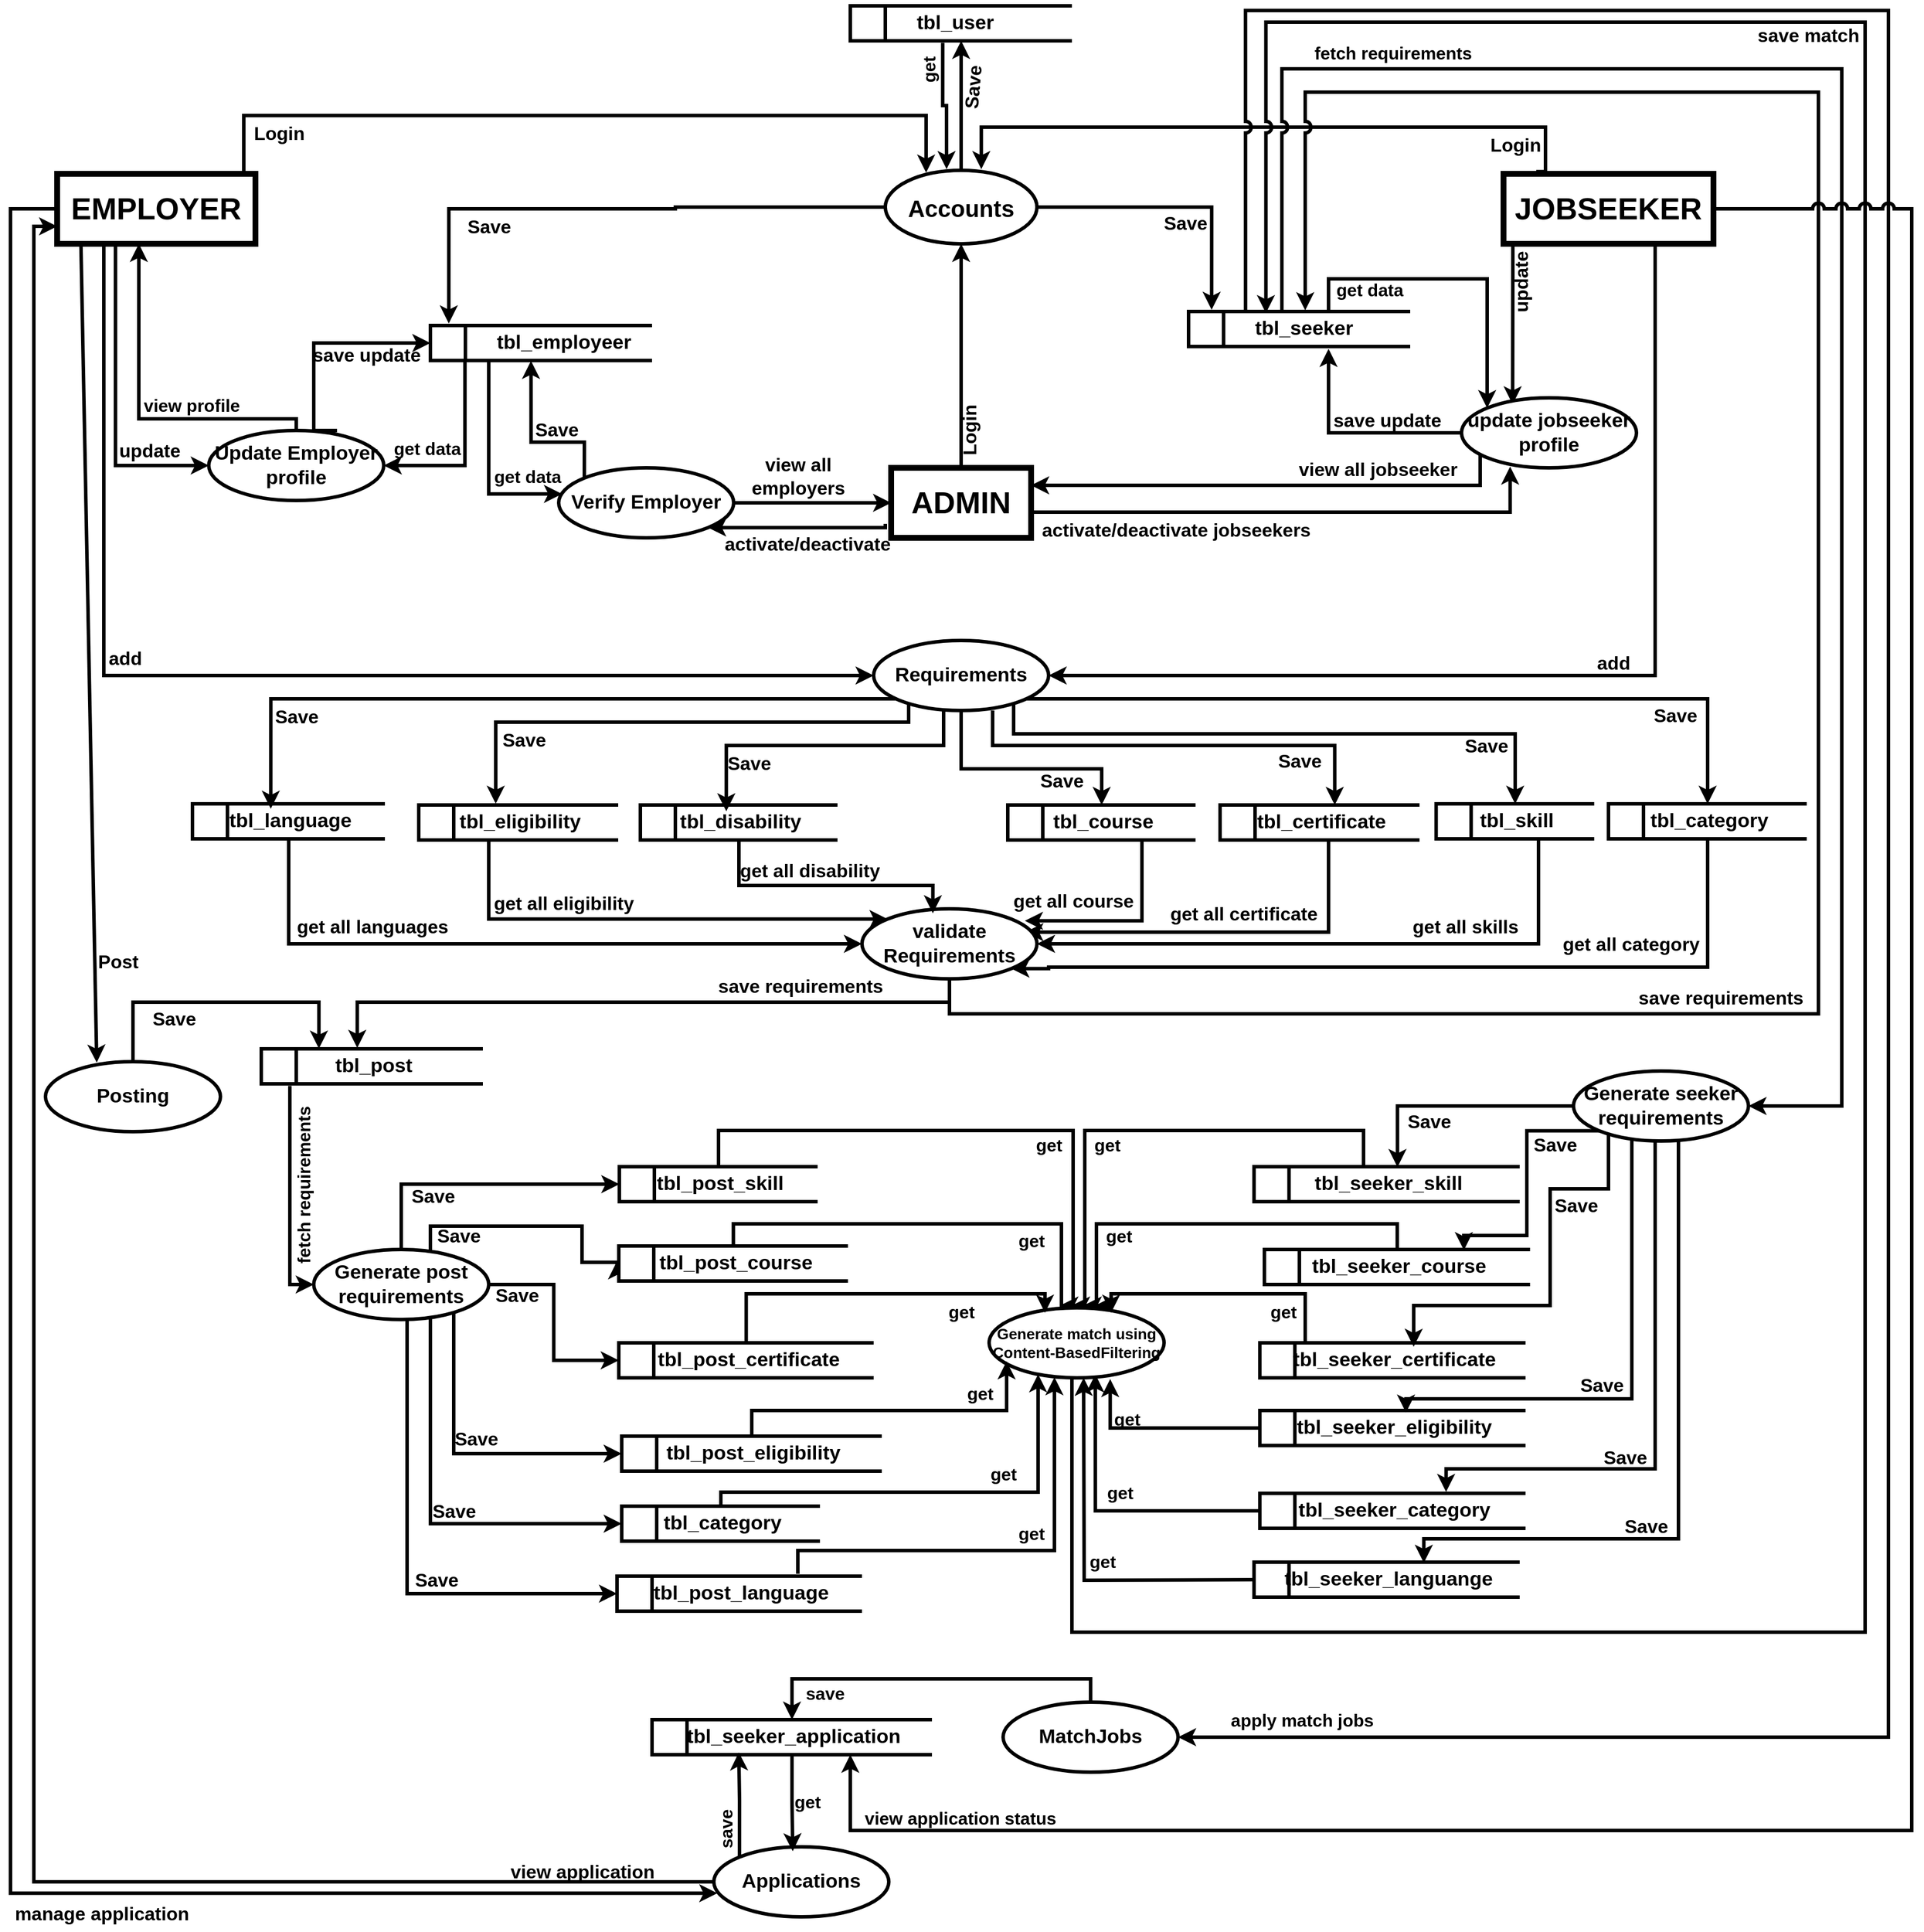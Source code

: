<mxfile version="25.0.3">
  <diagram name="Page-1" id="BItn-r8TSSwYneoFCtPJ">
    <mxGraphModel dx="1036" dy="585" grid="1" gridSize="10" guides="1" tooltips="1" connect="1" arrows="1" fold="1" page="1" pageScale="1" pageWidth="850" pageHeight="1100" math="0" shadow="0">
      <root>
        <mxCell id="0" />
        <mxCell id="1" parent="0" />
        <mxCell id="CrcCCdBZjnzmClVvlgFy-84" style="edgeStyle=orthogonalEdgeStyle;rounded=0;orthogonalLoop=1;jettySize=auto;html=1;strokeWidth=3;" edge="1" parent="1" source="CrcCCdBZjnzmClVvlgFy-78">
          <mxGeometry relative="1" as="geometry">
            <mxPoint x="825" y="433" as="targetPoint" />
            <Array as="points">
              <mxPoint x="240" y="384" />
              <mxPoint x="825" y="384" />
            </Array>
          </mxGeometry>
        </mxCell>
        <mxCell id="CrcCCdBZjnzmClVvlgFy-106" style="edgeStyle=orthogonalEdgeStyle;rounded=0;orthogonalLoop=1;jettySize=auto;html=1;entryX=0;entryY=0.5;entryDx=0;entryDy=0;strokeWidth=3;" edge="1" parent="1" source="CrcCCdBZjnzmClVvlgFy-78" target="CrcCCdBZjnzmClVvlgFy-102">
          <mxGeometry relative="1" as="geometry">
            <Array as="points">
              <mxPoint x="130" y="684" />
            </Array>
          </mxGeometry>
        </mxCell>
        <mxCell id="CrcCCdBZjnzmClVvlgFy-139" style="edgeStyle=orthogonalEdgeStyle;rounded=0;orthogonalLoop=1;jettySize=auto;html=1;entryX=0;entryY=0.5;entryDx=0;entryDy=0;strokeWidth=3;exitX=0.176;exitY=1;exitDx=0;exitDy=0;exitPerimeter=0;" edge="1" parent="1" source="CrcCCdBZjnzmClVvlgFy-78" target="CrcCCdBZjnzmClVvlgFy-137">
          <mxGeometry relative="1" as="geometry">
            <Array as="points">
              <mxPoint x="120" y="494" />
              <mxPoint x="120" y="864" />
            </Array>
          </mxGeometry>
        </mxCell>
        <mxCell id="CrcCCdBZjnzmClVvlgFy-78" value="EMPLOYER" style="rounded=0;whiteSpace=wrap;html=1;strokeWidth=5;fontStyle=1;fontSize=26;" vertex="1" parent="1">
          <mxGeometry x="80" y="434" width="170" height="60" as="geometry" />
        </mxCell>
        <mxCell id="CrcCCdBZjnzmClVvlgFy-90" style="edgeStyle=orthogonalEdgeStyle;rounded=0;orthogonalLoop=1;jettySize=auto;html=1;entryX=0.5;entryY=1;entryDx=0;entryDy=0;strokeWidth=3;" edge="1" parent="1" source="CrcCCdBZjnzmClVvlgFy-79" target="CrcCCdBZjnzmClVvlgFy-83">
          <mxGeometry relative="1" as="geometry" />
        </mxCell>
        <mxCell id="CrcCCdBZjnzmClVvlgFy-126" style="edgeStyle=orthogonalEdgeStyle;rounded=0;orthogonalLoop=1;jettySize=auto;html=1;entryX=1;entryY=1;entryDx=0;entryDy=0;strokeWidth=3;" edge="1" parent="1" target="CrcCCdBZjnzmClVvlgFy-120">
          <mxGeometry relative="1" as="geometry">
            <mxPoint x="790" y="734" as="sourcePoint" />
            <Array as="points">
              <mxPoint x="790" y="737" />
            </Array>
          </mxGeometry>
        </mxCell>
        <mxCell id="CrcCCdBZjnzmClVvlgFy-79" value="ADMIN" style="rounded=0;whiteSpace=wrap;html=1;strokeWidth=5;fontStyle=1;fontSize=26;" vertex="1" parent="1">
          <mxGeometry x="795" y="686" width="120" height="60" as="geometry" />
        </mxCell>
        <mxCell id="CrcCCdBZjnzmClVvlgFy-114" style="edgeStyle=orthogonalEdgeStyle;rounded=0;orthogonalLoop=1;jettySize=auto;html=1;strokeWidth=3;entryX=0.292;entryY=0.093;entryDx=0;entryDy=0;entryPerimeter=0;" edge="1" parent="1" target="CrcCCdBZjnzmClVvlgFy-113">
          <mxGeometry relative="1" as="geometry">
            <mxPoint x="1328" y="524" as="sourcePoint" />
            <mxPoint x="1330" y="624" as="targetPoint" />
            <Array as="points">
              <mxPoint x="1328" y="494" />
            </Array>
          </mxGeometry>
        </mxCell>
        <mxCell id="CrcCCdBZjnzmClVvlgFy-138" style="edgeStyle=orthogonalEdgeStyle;rounded=0;orthogonalLoop=1;jettySize=auto;html=1;entryX=1;entryY=0.5;entryDx=0;entryDy=0;strokeWidth=3;" edge="1" parent="1" source="CrcCCdBZjnzmClVvlgFy-80" target="CrcCCdBZjnzmClVvlgFy-137">
          <mxGeometry relative="1" as="geometry">
            <Array as="points">
              <mxPoint x="1450" y="864" />
            </Array>
          </mxGeometry>
        </mxCell>
        <mxCell id="CrcCCdBZjnzmClVvlgFy-80" value="JOBSEEKER" style="rounded=0;whiteSpace=wrap;html=1;strokeWidth=5;fontStyle=1;fontSize=26;" vertex="1" parent="1">
          <mxGeometry x="1320" y="434" width="180" height="60" as="geometry" />
        </mxCell>
        <mxCell id="CrcCCdBZjnzmClVvlgFy-91" style="edgeStyle=orthogonalEdgeStyle;rounded=0;orthogonalLoop=1;jettySize=auto;html=1;entryX=0.5;entryY=1;entryDx=0;entryDy=0;strokeWidth=3;" edge="1" parent="1" source="CrcCCdBZjnzmClVvlgFy-83" target="CrcCCdBZjnzmClVvlgFy-87">
          <mxGeometry relative="1" as="geometry" />
        </mxCell>
        <mxCell id="CrcCCdBZjnzmClVvlgFy-99" style="edgeStyle=orthogonalEdgeStyle;rounded=0;orthogonalLoop=1;jettySize=auto;html=1;strokeWidth=3;entryX=0.104;entryY=-0.049;entryDx=0;entryDy=0;entryPerimeter=0;" edge="1" parent="1" source="CrcCCdBZjnzmClVvlgFy-83" target="CrcCCdBZjnzmClVvlgFy-89">
          <mxGeometry relative="1" as="geometry">
            <mxPoint x="1070" y="544" as="targetPoint" />
          </mxGeometry>
        </mxCell>
        <mxCell id="CrcCCdBZjnzmClVvlgFy-83" value="Accounts" style="ellipse;whiteSpace=wrap;html=1;strokeWidth=3;fontStyle=1;fontSize=20;" vertex="1" parent="1">
          <mxGeometry x="790" y="431" width="130" height="63" as="geometry" />
        </mxCell>
        <mxCell id="CrcCCdBZjnzmClVvlgFy-86" value="" style="endArrow=classic;html=1;rounded=0;exitX=0.156;exitY=-0.031;exitDx=0;exitDy=0;exitPerimeter=0;entryX=0.633;entryY=-0.016;entryDx=0;entryDy=0;entryPerimeter=0;edgeStyle=orthogonalEdgeStyle;strokeWidth=3;" edge="1" parent="1" source="CrcCCdBZjnzmClVvlgFy-80" target="CrcCCdBZjnzmClVvlgFy-83">
          <mxGeometry width="50" height="50" relative="1" as="geometry">
            <mxPoint x="770" y="614" as="sourcePoint" />
            <mxPoint x="820" y="564" as="targetPoint" />
            <Array as="points">
              <mxPoint x="1356" y="394" />
              <mxPoint x="872" y="394" />
            </Array>
          </mxGeometry>
        </mxCell>
        <mxCell id="CrcCCdBZjnzmClVvlgFy-92" style="edgeStyle=orthogonalEdgeStyle;rounded=0;orthogonalLoop=1;jettySize=auto;html=1;entryX=0.404;entryY=-0.016;entryDx=0;entryDy=0;exitX=0.417;exitY=1.058;exitDx=0;exitDy=0;exitPerimeter=0;entryPerimeter=0;strokeWidth=3;" edge="1" parent="1" source="CrcCCdBZjnzmClVvlgFy-87" target="CrcCCdBZjnzmClVvlgFy-83">
          <mxGeometry relative="1" as="geometry" />
        </mxCell>
        <mxCell id="CrcCCdBZjnzmClVvlgFy-87" value="&lt;b&gt;&lt;font&gt;&amp;nbsp; &amp;nbsp; &amp;nbsp; &amp;nbsp; &amp;nbsp; &amp;nbsp;tbl_user&lt;/font&gt;&lt;/b&gt;" style="html=1;dashed=0;whiteSpace=wrap;shape=mxgraph.dfd.dataStoreID;align=left;spacingLeft=3;points=[[0,0],[0.5,0],[1,0],[0,0.5],[1,0.5],[0,1],[0.5,1],[1,1]];strokeWidth=3;fontSize=17;" vertex="1" parent="1">
          <mxGeometry x="760" y="290" width="190" height="30" as="geometry" />
        </mxCell>
        <mxCell id="CrcCCdBZjnzmClVvlgFy-104" style="edgeStyle=orthogonalEdgeStyle;rounded=0;orthogonalLoop=1;jettySize=auto;html=1;entryX=1;entryY=0.5;entryDx=0;entryDy=0;exitX=0.156;exitY=0.973;exitDx=0;exitDy=0;exitPerimeter=0;strokeWidth=3;" edge="1" parent="1" source="CrcCCdBZjnzmClVvlgFy-88" target="CrcCCdBZjnzmClVvlgFy-102">
          <mxGeometry relative="1" as="geometry">
            <Array as="points">
              <mxPoint x="430" y="684" />
            </Array>
          </mxGeometry>
        </mxCell>
        <mxCell id="CrcCCdBZjnzmClVvlgFy-88" value="&lt;b&gt;&lt;font&gt;&amp;nbsp; &amp;nbsp; &amp;nbsp; &amp;nbsp; &amp;nbsp; &amp;nbsp;tbl_employeer&lt;/font&gt;&lt;/b&gt;" style="html=1;dashed=0;whiteSpace=wrap;shape=mxgraph.dfd.dataStoreID;align=left;spacingLeft=3;points=[[0,0],[0.5,0],[1,0],[0,0.5],[1,0.5],[0,1],[0.5,1],[1,1]];strokeWidth=3;fontSize=17;" vertex="1" parent="1">
          <mxGeometry x="400" y="564" width="190" height="30" as="geometry" />
        </mxCell>
        <mxCell id="CrcCCdBZjnzmClVvlgFy-118" style="edgeStyle=orthogonalEdgeStyle;rounded=0;orthogonalLoop=1;jettySize=auto;html=1;entryX=0;entryY=0;entryDx=0;entryDy=0;strokeWidth=3;" edge="1" parent="1" target="CrcCCdBZjnzmClVvlgFy-113">
          <mxGeometry relative="1" as="geometry">
            <mxPoint x="1170" y="524" as="sourcePoint" />
            <Array as="points">
              <mxPoint x="1170" y="554" />
              <mxPoint x="1170" y="524" />
              <mxPoint x="1306" y="524" />
            </Array>
          </mxGeometry>
        </mxCell>
        <mxCell id="CrcCCdBZjnzmClVvlgFy-231" style="edgeStyle=orthogonalEdgeStyle;rounded=0;orthogonalLoop=1;jettySize=auto;html=1;entryX=1;entryY=0.5;entryDx=0;entryDy=0;exitX=0.421;exitY=0.067;exitDx=0;exitDy=0;exitPerimeter=0;jumpStyle=arc;strokeWidth=3;" edge="1" parent="1" source="CrcCCdBZjnzmClVvlgFy-89" target="CrcCCdBZjnzmClVvlgFy-232">
          <mxGeometry relative="1" as="geometry">
            <mxPoint x="1350" y="1344.8" as="targetPoint" />
            <Array as="points">
              <mxPoint x="1130" y="344" />
              <mxPoint x="1610" y="344" />
              <mxPoint x="1610" y="1233" />
            </Array>
          </mxGeometry>
        </mxCell>
        <mxCell id="CrcCCdBZjnzmClVvlgFy-292" style="edgeStyle=orthogonalEdgeStyle;rounded=0;orthogonalLoop=1;jettySize=auto;html=1;entryX=1;entryY=0.5;entryDx=0;entryDy=0;exitX=0.257;exitY=0.073;exitDx=0;exitDy=0;exitPerimeter=0;strokeWidth=3;jumpStyle=arc;" edge="1" parent="1" source="CrcCCdBZjnzmClVvlgFy-89" target="CrcCCdBZjnzmClVvlgFy-289">
          <mxGeometry relative="1" as="geometry">
            <Array as="points">
              <mxPoint x="1099" y="294" />
              <mxPoint x="1650" y="294" />
              <mxPoint x="1650" y="1774" />
            </Array>
          </mxGeometry>
        </mxCell>
        <mxCell id="CrcCCdBZjnzmClVvlgFy-89" value="&lt;b&gt;&lt;font&gt;&amp;nbsp; &amp;nbsp; &amp;nbsp; &amp;nbsp; &amp;nbsp; &amp;nbsp;tbl_seeker&lt;/font&gt;&lt;/b&gt;" style="html=1;dashed=0;whiteSpace=wrap;shape=mxgraph.dfd.dataStoreID;align=left;spacingLeft=3;points=[[0,0],[0.5,0],[1,0],[0,0.5],[1,0.5],[0,1],[0.5,1],[1,1]];strokeWidth=3;fontSize=17;" vertex="1" parent="1">
          <mxGeometry x="1050" y="552" width="190" height="30" as="geometry" />
        </mxCell>
        <mxCell id="CrcCCdBZjnzmClVvlgFy-93" value="Login" style="text;html=1;align=center;verticalAlign=middle;resizable=0;points=[];autosize=1;strokeColor=none;fillColor=none;fontStyle=1;fontSize=16;rotation=0;" vertex="1" parent="1">
          <mxGeometry x="240" y="384" width="60" height="30" as="geometry" />
        </mxCell>
        <mxCell id="CrcCCdBZjnzmClVvlgFy-94" value="Login" style="text;html=1;align=center;verticalAlign=middle;resizable=0;points=[];autosize=1;strokeColor=none;fillColor=none;fontStyle=1;fontSize=16;rotation=0;" vertex="1" parent="1">
          <mxGeometry x="1300" y="394" width="60" height="30" as="geometry" />
        </mxCell>
        <mxCell id="CrcCCdBZjnzmClVvlgFy-95" value="Login" style="text;html=1;align=center;verticalAlign=middle;resizable=0;points=[];autosize=1;strokeColor=none;fillColor=none;fontStyle=1;fontSize=16;rotation=-90;" vertex="1" parent="1">
          <mxGeometry x="832" y="639" width="60" height="30" as="geometry" />
        </mxCell>
        <mxCell id="CrcCCdBZjnzmClVvlgFy-96" value="Save" style="text;html=1;align=center;verticalAlign=middle;resizable=0;points=[];autosize=1;strokeColor=none;fillColor=none;fontStyle=1;fontSize=16;rotation=-85;" vertex="1" parent="1">
          <mxGeometry x="835" y="345" width="60" height="30" as="geometry" />
        </mxCell>
        <mxCell id="CrcCCdBZjnzmClVvlgFy-97" value="get" style="text;html=1;align=center;verticalAlign=middle;resizable=0;points=[];autosize=1;strokeColor=none;fillColor=none;fontStyle=1;fontSize=15;rotation=-90;" vertex="1" parent="1">
          <mxGeometry x="807" y="330" width="40" height="30" as="geometry" />
        </mxCell>
        <mxCell id="CrcCCdBZjnzmClVvlgFy-98" style="edgeStyle=orthogonalEdgeStyle;rounded=0;orthogonalLoop=1;jettySize=auto;html=1;entryX=0.083;entryY=-0.058;entryDx=0;entryDy=0;entryPerimeter=0;strokeWidth=3;" edge="1" parent="1" source="CrcCCdBZjnzmClVvlgFy-83" target="CrcCCdBZjnzmClVvlgFy-88">
          <mxGeometry relative="1" as="geometry">
            <mxPoint x="580" y="544" as="targetPoint" />
            <Array as="points">
              <mxPoint x="610" y="463" />
              <mxPoint x="610" y="464" />
              <mxPoint x="416" y="464" />
            </Array>
          </mxGeometry>
        </mxCell>
        <mxCell id="CrcCCdBZjnzmClVvlgFy-100" value="Save" style="text;html=1;align=center;verticalAlign=middle;resizable=0;points=[];autosize=1;strokeColor=none;fillColor=none;fontStyle=1;fontSize=16;rotation=0;" vertex="1" parent="1">
          <mxGeometry x="420" y="464" width="60" height="30" as="geometry" />
        </mxCell>
        <mxCell id="CrcCCdBZjnzmClVvlgFy-101" value="Save" style="text;html=1;align=center;verticalAlign=middle;resizable=0;points=[];autosize=1;strokeColor=none;fillColor=none;fontStyle=1;fontSize=16;rotation=0;" vertex="1" parent="1">
          <mxGeometry x="1017" y="461" width="60" height="30" as="geometry" />
        </mxCell>
        <mxCell id="CrcCCdBZjnzmClVvlgFy-109" style="edgeStyle=orthogonalEdgeStyle;rounded=0;orthogonalLoop=1;jettySize=auto;html=1;entryX=0;entryY=0.5;entryDx=0;entryDy=0;exitX=0.733;exitY=0;exitDx=0;exitDy=0;exitPerimeter=0;strokeWidth=3;" edge="1" parent="1" source="CrcCCdBZjnzmClVvlgFy-102" target="CrcCCdBZjnzmClVvlgFy-88">
          <mxGeometry relative="1" as="geometry">
            <Array as="points">
              <mxPoint x="300" y="654" />
              <mxPoint x="300" y="579" />
            </Array>
          </mxGeometry>
        </mxCell>
        <mxCell id="CrcCCdBZjnzmClVvlgFy-102" value="Update Employer profile" style="ellipse;whiteSpace=wrap;html=1;strokeWidth=3;fontStyle=1;fontSize=17;" vertex="1" parent="1">
          <mxGeometry x="210" y="654" width="150" height="60" as="geometry" />
        </mxCell>
        <mxCell id="CrcCCdBZjnzmClVvlgFy-105" value="get data" style="text;html=1;align=center;verticalAlign=middle;resizable=0;points=[];autosize=1;strokeColor=none;fillColor=none;fontStyle=1;fontSize=15;" vertex="1" parent="1">
          <mxGeometry x="357" y="654" width="80" height="30" as="geometry" />
        </mxCell>
        <mxCell id="CrcCCdBZjnzmClVvlgFy-107" value="update" style="text;html=1;align=center;verticalAlign=middle;resizable=0;points=[];autosize=1;strokeColor=none;fillColor=none;fontStyle=1;fontSize=16;rotation=0;" vertex="1" parent="1">
          <mxGeometry x="124" y="656" width="70" height="30" as="geometry" />
        </mxCell>
        <mxCell id="CrcCCdBZjnzmClVvlgFy-110" value="save update" style="text;html=1;align=center;verticalAlign=middle;resizable=0;points=[];autosize=1;strokeColor=none;fillColor=none;fontStyle=1;fontSize=16;rotation=0;" vertex="1" parent="1">
          <mxGeometry x="290" y="574" width="110" height="30" as="geometry" />
        </mxCell>
        <mxCell id="CrcCCdBZjnzmClVvlgFy-111" style="edgeStyle=orthogonalEdgeStyle;rounded=0;orthogonalLoop=1;jettySize=auto;html=1;entryX=0.412;entryY=1;entryDx=0;entryDy=0;entryPerimeter=0;strokeWidth=3;" edge="1" parent="1" source="CrcCCdBZjnzmClVvlgFy-102" target="CrcCCdBZjnzmClVvlgFy-78">
          <mxGeometry relative="1" as="geometry">
            <Array as="points">
              <mxPoint x="285" y="644" />
              <mxPoint x="150" y="644" />
            </Array>
          </mxGeometry>
        </mxCell>
        <mxCell id="CrcCCdBZjnzmClVvlgFy-112" value="view profile" style="text;html=1;align=center;verticalAlign=middle;resizable=0;points=[];autosize=1;strokeColor=none;fillColor=none;fontStyle=1;fontSize=15;" vertex="1" parent="1">
          <mxGeometry x="145" y="617" width="100" height="30" as="geometry" />
        </mxCell>
        <mxCell id="CrcCCdBZjnzmClVvlgFy-116" style="edgeStyle=orthogonalEdgeStyle;rounded=0;orthogonalLoop=1;jettySize=auto;html=1;strokeWidth=3;" edge="1" parent="1" source="CrcCCdBZjnzmClVvlgFy-113">
          <mxGeometry relative="1" as="geometry">
            <mxPoint x="1170" y="584" as="targetPoint" />
            <Array as="points">
              <mxPoint x="1170" y="656" />
            </Array>
          </mxGeometry>
        </mxCell>
        <mxCell id="CrcCCdBZjnzmClVvlgFy-133" style="edgeStyle=orthogonalEdgeStyle;rounded=0;orthogonalLoop=1;jettySize=auto;html=1;entryX=1;entryY=0.25;entryDx=0;entryDy=0;strokeWidth=3;" edge="1" parent="1" source="CrcCCdBZjnzmClVvlgFy-113" target="CrcCCdBZjnzmClVvlgFy-79">
          <mxGeometry relative="1" as="geometry">
            <Array as="points">
              <mxPoint x="1300" y="701" />
            </Array>
          </mxGeometry>
        </mxCell>
        <mxCell id="CrcCCdBZjnzmClVvlgFy-113" value="update jobseeker profile" style="ellipse;whiteSpace=wrap;html=1;strokeWidth=3;fontStyle=1;fontSize=17;" vertex="1" parent="1">
          <mxGeometry x="1284" y="626" width="150" height="60" as="geometry" />
        </mxCell>
        <mxCell id="CrcCCdBZjnzmClVvlgFy-115" value="update" style="text;html=1;align=center;verticalAlign=middle;resizable=0;points=[];autosize=1;strokeColor=none;fillColor=none;fontStyle=1;fontSize=16;rotation=-90;" vertex="1" parent="1">
          <mxGeometry x="1300" y="512" width="70" height="30" as="geometry" />
        </mxCell>
        <mxCell id="CrcCCdBZjnzmClVvlgFy-117" value="save update" style="text;html=1;align=center;verticalAlign=middle;resizable=0;points=[];autosize=1;strokeColor=none;fillColor=none;fontStyle=1;fontSize=16;rotation=0;" vertex="1" parent="1">
          <mxGeometry x="1165" y="630" width="110" height="30" as="geometry" />
        </mxCell>
        <mxCell id="CrcCCdBZjnzmClVvlgFy-119" value="get data" style="text;html=1;align=center;verticalAlign=middle;resizable=0;points=[];autosize=1;strokeColor=none;fillColor=none;fontStyle=1;fontSize=15;" vertex="1" parent="1">
          <mxGeometry x="1165" y="518" width="80" height="30" as="geometry" />
        </mxCell>
        <mxCell id="CrcCCdBZjnzmClVvlgFy-124" style="edgeStyle=orthogonalEdgeStyle;rounded=0;orthogonalLoop=1;jettySize=auto;html=1;entryX=0;entryY=0.5;entryDx=0;entryDy=0;strokeWidth=3;" edge="1" parent="1" source="CrcCCdBZjnzmClVvlgFy-120" target="CrcCCdBZjnzmClVvlgFy-79">
          <mxGeometry relative="1" as="geometry" />
        </mxCell>
        <mxCell id="CrcCCdBZjnzmClVvlgFy-120" value="Verify Employer" style="ellipse;whiteSpace=wrap;html=1;strokeWidth=3;fontStyle=1;fontSize=17;" vertex="1" parent="1">
          <mxGeometry x="510" y="686" width="150" height="60" as="geometry" />
        </mxCell>
        <mxCell id="CrcCCdBZjnzmClVvlgFy-122" style="edgeStyle=orthogonalEdgeStyle;rounded=0;orthogonalLoop=1;jettySize=auto;html=1;entryX=0.019;entryY=0.373;entryDx=0;entryDy=0;entryPerimeter=0;strokeWidth=3;" edge="1" parent="1" source="CrcCCdBZjnzmClVvlgFy-88" target="CrcCCdBZjnzmClVvlgFy-120">
          <mxGeometry relative="1" as="geometry">
            <Array as="points">
              <mxPoint x="450" y="708" />
            </Array>
          </mxGeometry>
        </mxCell>
        <mxCell id="CrcCCdBZjnzmClVvlgFy-123" value="get data" style="text;html=1;align=center;verticalAlign=middle;resizable=0;points=[];autosize=1;strokeColor=none;fillColor=none;fontStyle=1;fontSize=15;" vertex="1" parent="1">
          <mxGeometry x="443" y="678" width="80" height="30" as="geometry" />
        </mxCell>
        <mxCell id="CrcCCdBZjnzmClVvlgFy-125" value="view all&lt;div&gt;employers&lt;/div&gt;" style="text;html=1;align=center;verticalAlign=middle;resizable=0;points=[];autosize=1;strokeColor=none;fillColor=none;fontStyle=1;fontSize=16;" vertex="1" parent="1">
          <mxGeometry x="665" y="668" width="100" height="50" as="geometry" />
        </mxCell>
        <mxCell id="CrcCCdBZjnzmClVvlgFy-127" value="activate/deactivate" style="text;html=1;align=center;verticalAlign=middle;resizable=0;points=[];autosize=1;strokeColor=none;fillColor=none;fontStyle=1;fontSize=16;" vertex="1" parent="1">
          <mxGeometry x="643" y="736" width="160" height="30" as="geometry" />
        </mxCell>
        <mxCell id="CrcCCdBZjnzmClVvlgFy-128" style="edgeStyle=orthogonalEdgeStyle;rounded=0;orthogonalLoop=1;jettySize=auto;html=1;entryX=0.454;entryY=1.009;entryDx=0;entryDy=0;entryPerimeter=0;exitX=0;exitY=0;exitDx=0;exitDy=0;strokeWidth=3;" edge="1" parent="1" source="CrcCCdBZjnzmClVvlgFy-120" target="CrcCCdBZjnzmClVvlgFy-88">
          <mxGeometry relative="1" as="geometry">
            <Array as="points">
              <mxPoint x="532" y="664" />
              <mxPoint x="486" y="664" />
            </Array>
          </mxGeometry>
        </mxCell>
        <mxCell id="CrcCCdBZjnzmClVvlgFy-129" value="Save" style="text;html=1;align=center;verticalAlign=middle;resizable=0;points=[];autosize=1;strokeColor=none;fillColor=none;fontStyle=1;fontSize=16;rotation=0;" vertex="1" parent="1">
          <mxGeometry x="478" y="638" width="60" height="30" as="geometry" />
        </mxCell>
        <mxCell id="CrcCCdBZjnzmClVvlgFy-130" value="Posting" style="ellipse;whiteSpace=wrap;html=1;strokeWidth=3;fontStyle=1;fontSize=17;" vertex="1" parent="1">
          <mxGeometry x="70" y="1195" width="150" height="60" as="geometry" />
        </mxCell>
        <mxCell id="CrcCCdBZjnzmClVvlgFy-132" value="Post" style="text;html=1;align=center;verticalAlign=middle;resizable=0;points=[];autosize=1;strokeColor=none;fillColor=none;fontStyle=1;fontSize=16;rotation=0;" vertex="1" parent="1">
          <mxGeometry x="102" y="1094" width="60" height="30" as="geometry" />
        </mxCell>
        <mxCell id="CrcCCdBZjnzmClVvlgFy-134" value="view all jobseeker" style="text;html=1;align=center;verticalAlign=middle;resizable=0;points=[];autosize=1;strokeColor=none;fillColor=none;fontStyle=1;fontSize=16;" vertex="1" parent="1">
          <mxGeometry x="1137" y="672" width="150" height="30" as="geometry" />
        </mxCell>
        <mxCell id="CrcCCdBZjnzmClVvlgFy-135" style="edgeStyle=orthogonalEdgeStyle;rounded=0;orthogonalLoop=1;jettySize=auto;html=1;entryX=0.278;entryY=0.982;entryDx=0;entryDy=0;entryPerimeter=0;strokeWidth=3;" edge="1" parent="1" source="CrcCCdBZjnzmClVvlgFy-79" target="CrcCCdBZjnzmClVvlgFy-113">
          <mxGeometry relative="1" as="geometry">
            <Array as="points">
              <mxPoint x="1326" y="724" />
            </Array>
          </mxGeometry>
        </mxCell>
        <mxCell id="CrcCCdBZjnzmClVvlgFy-136" value="activate/deactivate jobseekers" style="text;html=1;align=center;verticalAlign=middle;resizable=0;points=[];autosize=1;strokeColor=none;fillColor=none;fontStyle=1;fontSize=16;" vertex="1" parent="1">
          <mxGeometry x="919" y="724" width="240" height="30" as="geometry" />
        </mxCell>
        <mxCell id="CrcCCdBZjnzmClVvlgFy-157" style="edgeStyle=orthogonalEdgeStyle;rounded=0;orthogonalLoop=1;jettySize=auto;html=1;entryX=0.5;entryY=0;entryDx=0;entryDy=0;strokeWidth=3;" edge="1" parent="1" source="CrcCCdBZjnzmClVvlgFy-137" target="CrcCCdBZjnzmClVvlgFy-152">
          <mxGeometry relative="1" as="geometry">
            <Array as="points">
              <mxPoint x="1495" y="884" />
            </Array>
          </mxGeometry>
        </mxCell>
        <mxCell id="CrcCCdBZjnzmClVvlgFy-158" style="edgeStyle=orthogonalEdgeStyle;rounded=0;orthogonalLoop=1;jettySize=auto;html=1;entryX=0.5;entryY=0;entryDx=0;entryDy=0;strokeWidth=3;" edge="1" parent="1" source="CrcCCdBZjnzmClVvlgFy-137" target="CrcCCdBZjnzmClVvlgFy-150">
          <mxGeometry relative="1" as="geometry">
            <Array as="points">
              <mxPoint x="900" y="914" />
              <mxPoint x="1330" y="914" />
            </Array>
          </mxGeometry>
        </mxCell>
        <mxCell id="CrcCCdBZjnzmClVvlgFy-160" style="edgeStyle=orthogonalEdgeStyle;rounded=0;orthogonalLoop=1;jettySize=auto;html=1;entryX=0.5;entryY=0;entryDx=0;entryDy=0;strokeWidth=3;" edge="1" parent="1" source="CrcCCdBZjnzmClVvlgFy-137" target="CrcCCdBZjnzmClVvlgFy-146">
          <mxGeometry relative="1" as="geometry">
            <Array as="points">
              <mxPoint x="855" y="944" />
              <mxPoint x="976" y="944" />
            </Array>
          </mxGeometry>
        </mxCell>
        <mxCell id="CrcCCdBZjnzmClVvlgFy-137" value="Requirements" style="ellipse;whiteSpace=wrap;html=1;strokeWidth=3;fontStyle=1;fontSize=17;" vertex="1" parent="1">
          <mxGeometry x="780" y="834" width="150" height="60" as="geometry" />
        </mxCell>
        <mxCell id="CrcCCdBZjnzmClVvlgFy-140" value="add" style="text;html=1;align=center;verticalAlign=middle;resizable=0;points=[];autosize=1;strokeColor=none;fillColor=none;fontStyle=1;fontSize=16;rotation=0;" vertex="1" parent="1">
          <mxGeometry x="1389" y="838" width="50" height="30" as="geometry" />
        </mxCell>
        <mxCell id="CrcCCdBZjnzmClVvlgFy-141" value="add" style="text;html=1;align=center;verticalAlign=middle;resizable=0;points=[];autosize=1;strokeColor=none;fillColor=none;fontStyle=1;fontSize=16;rotation=0;" vertex="1" parent="1">
          <mxGeometry x="113" y="834" width="50" height="30" as="geometry" />
        </mxCell>
        <mxCell id="CrcCCdBZjnzmClVvlgFy-237" style="edgeStyle=orthogonalEdgeStyle;rounded=0;orthogonalLoop=1;jettySize=auto;html=1;entryX=0;entryY=0.5;entryDx=0;entryDy=0;exitX=0.129;exitY=1.06;exitDx=0;exitDy=0;exitPerimeter=0;strokeWidth=3;" edge="1" parent="1" source="CrcCCdBZjnzmClVvlgFy-142" target="CrcCCdBZjnzmClVvlgFy-174">
          <mxGeometry relative="1" as="geometry" />
        </mxCell>
        <mxCell id="CrcCCdBZjnzmClVvlgFy-142" value="tbl_post" style="html=1;dashed=0;whiteSpace=wrap;shape=mxgraph.dfd.dataStoreID;align=center;spacingLeft=3;points=[[0,0],[0.5,0],[1,0],[0,0.5],[1,0.5],[0,1],[0.5,1],[1,1]];strokeWidth=3;fontSize=17;fontStyle=1" vertex="1" parent="1">
          <mxGeometry x="255" y="1184" width="190" height="30" as="geometry" />
        </mxCell>
        <mxCell id="CrcCCdBZjnzmClVvlgFy-188" style="edgeStyle=orthogonalEdgeStyle;rounded=0;orthogonalLoop=1;jettySize=auto;html=1;strokeWidth=3;" edge="1" parent="1" source="CrcCCdBZjnzmClVvlgFy-145">
          <mxGeometry relative="1" as="geometry">
            <mxPoint x="910" y="1084" as="targetPoint" />
            <Array as="points">
              <mxPoint x="1170" y="1084" />
            </Array>
          </mxGeometry>
        </mxCell>
        <mxCell id="CrcCCdBZjnzmClVvlgFy-145" value="tbl_certificate" style="html=1;dashed=0;whiteSpace=wrap;shape=mxgraph.dfd.dataStoreID;align=center;spacingLeft=3;points=[[0,0],[0.5,0],[1,0],[0,0.5],[1,0.5],[0,1],[0.5,1],[1,1]];strokeWidth=3;fontStyle=1;fontSize=17;" vertex="1" parent="1">
          <mxGeometry x="1077" y="975" width="171" height="30" as="geometry" />
        </mxCell>
        <mxCell id="CrcCCdBZjnzmClVvlgFy-146" value="tbl_course" style="html=1;dashed=0;whiteSpace=wrap;shape=mxgraph.dfd.dataStoreID;align=center;spacingLeft=3;points=[[0,0],[0.5,0],[1,0],[0,0.5],[1,0.5],[0,1],[0.5,1],[1,1]];strokeWidth=3;fontStyle=1;fontSize=17;" vertex="1" parent="1">
          <mxGeometry x="895" y="975" width="161" height="30" as="geometry" />
        </mxCell>
        <mxCell id="CrcCCdBZjnzmClVvlgFy-147" value="tbl_disability" style="html=1;dashed=0;whiteSpace=wrap;shape=mxgraph.dfd.dataStoreID;align=center;spacingLeft=3;points=[[0,0],[0.5,0],[1,0],[0,0.5],[1,0.5],[0,1],[0.5,1],[1,1]];strokeWidth=3;fontStyle=1;fontSize=17;" vertex="1" parent="1">
          <mxGeometry x="580" y="975" width="169" height="30" as="geometry" />
        </mxCell>
        <mxCell id="CrcCCdBZjnzmClVvlgFy-148" value="tbl_eligibility" style="html=1;dashed=0;whiteSpace=wrap;shape=mxgraph.dfd.dataStoreID;align=center;spacingLeft=3;points=[[0,0],[0.5,0],[1,0],[0,0.5],[1,0.5],[0,1],[0.5,1],[1,1]];strokeWidth=3;fontStyle=1;fontSize=17;" vertex="1" parent="1">
          <mxGeometry x="390" y="975" width="171" height="30" as="geometry" />
        </mxCell>
        <mxCell id="CrcCCdBZjnzmClVvlgFy-178" style="edgeStyle=orthogonalEdgeStyle;rounded=0;orthogonalLoop=1;jettySize=auto;html=1;entryX=0;entryY=0.5;entryDx=0;entryDy=0;strokeWidth=3;" edge="1" parent="1" source="CrcCCdBZjnzmClVvlgFy-149" target="CrcCCdBZjnzmClVvlgFy-177">
          <mxGeometry relative="1" as="geometry">
            <Array as="points">
              <mxPoint x="278" y="1094" />
            </Array>
          </mxGeometry>
        </mxCell>
        <mxCell id="CrcCCdBZjnzmClVvlgFy-149" value="tbl_language" style="html=1;dashed=0;whiteSpace=wrap;shape=mxgraph.dfd.dataStoreID;align=center;spacingLeft=3;points=[[0,0],[0.5,0],[1,0],[0,0.5],[1,0.5],[0,1],[0.5,1],[1,1]];strokeWidth=3;fontStyle=1;fontSize=17;" vertex="1" parent="1">
          <mxGeometry x="196" y="974" width="165" height="30" as="geometry" />
        </mxCell>
        <mxCell id="CrcCCdBZjnzmClVvlgFy-187" style="edgeStyle=orthogonalEdgeStyle;rounded=0;orthogonalLoop=1;jettySize=auto;html=1;entryX=1;entryY=0.5;entryDx=0;entryDy=0;strokeWidth=3;" edge="1" parent="1" source="CrcCCdBZjnzmClVvlgFy-150" target="CrcCCdBZjnzmClVvlgFy-177">
          <mxGeometry relative="1" as="geometry">
            <Array as="points">
              <mxPoint x="1350" y="1094" />
            </Array>
          </mxGeometry>
        </mxCell>
        <mxCell id="CrcCCdBZjnzmClVvlgFy-150" value="tbl_skill" style="html=1;dashed=0;whiteSpace=wrap;shape=mxgraph.dfd.dataStoreID;align=center;spacingLeft=3;points=[[0,0],[0.5,0],[1,0],[0,0.5],[1,0.5],[0,1],[0.5,1],[1,1]];strokeWidth=3;fontStyle=1;fontSize=17;" vertex="1" parent="1">
          <mxGeometry x="1262.25" y="974" width="135.5" height="30" as="geometry" />
        </mxCell>
        <mxCell id="CrcCCdBZjnzmClVvlgFy-186" style="edgeStyle=orthogonalEdgeStyle;rounded=0;orthogonalLoop=1;jettySize=auto;html=1;entryX=1;entryY=1;entryDx=0;entryDy=0;strokeWidth=3;" edge="1" parent="1" source="CrcCCdBZjnzmClVvlgFy-152" target="CrcCCdBZjnzmClVvlgFy-177">
          <mxGeometry relative="1" as="geometry">
            <mxPoint x="930" y="1124" as="targetPoint" />
            <Array as="points">
              <mxPoint x="1495" y="1114" />
              <mxPoint x="930" y="1114" />
            </Array>
          </mxGeometry>
        </mxCell>
        <mxCell id="CrcCCdBZjnzmClVvlgFy-152" value="tbl_category" style="html=1;dashed=0;whiteSpace=wrap;shape=mxgraph.dfd.dataStoreID;align=center;spacingLeft=3;points=[[0,0],[0.5,0],[1,0],[0,0.5],[1,0.5],[0,1],[0.5,1],[1,1]];strokeWidth=3;fontStyle=1;fontSize=17;" vertex="1" parent="1">
          <mxGeometry x="1410" y="974" width="170" height="30" as="geometry" />
        </mxCell>
        <mxCell id="CrcCCdBZjnzmClVvlgFy-154" style="edgeStyle=orthogonalEdgeStyle;rounded=0;orthogonalLoop=1;jettySize=auto;html=1;entryX=0.407;entryY=0.142;entryDx=0;entryDy=0;entryPerimeter=0;strokeWidth=3;" edge="1" parent="1" source="CrcCCdBZjnzmClVvlgFy-137" target="CrcCCdBZjnzmClVvlgFy-149">
          <mxGeometry relative="1" as="geometry">
            <Array as="points">
              <mxPoint x="263" y="884" />
            </Array>
          </mxGeometry>
        </mxCell>
        <mxCell id="CrcCCdBZjnzmClVvlgFy-155" style="edgeStyle=orthogonalEdgeStyle;rounded=0;orthogonalLoop=1;jettySize=auto;html=1;entryX=0.386;entryY=-0.036;entryDx=0;entryDy=0;entryPerimeter=0;strokeWidth=3;" edge="1" parent="1" source="CrcCCdBZjnzmClVvlgFy-137" target="CrcCCdBZjnzmClVvlgFy-148">
          <mxGeometry relative="1" as="geometry">
            <Array as="points">
              <mxPoint x="810" y="904" />
              <mxPoint x="456" y="904" />
            </Array>
          </mxGeometry>
        </mxCell>
        <mxCell id="CrcCCdBZjnzmClVvlgFy-159" style="edgeStyle=orthogonalEdgeStyle;rounded=0;orthogonalLoop=1;jettySize=auto;html=1;entryX=0.575;entryY=0;entryDx=0;entryDy=0;entryPerimeter=0;strokeWidth=3;" edge="1" parent="1" target="CrcCCdBZjnzmClVvlgFy-145">
          <mxGeometry relative="1" as="geometry">
            <mxPoint x="882" y="894" as="sourcePoint" />
            <Array as="points">
              <mxPoint x="882" y="924" />
              <mxPoint x="1175" y="924" />
            </Array>
          </mxGeometry>
        </mxCell>
        <mxCell id="CrcCCdBZjnzmClVvlgFy-161" style="edgeStyle=orthogonalEdgeStyle;rounded=0;orthogonalLoop=1;jettySize=auto;html=1;entryX=0.436;entryY=0.18;entryDx=0;entryDy=0;entryPerimeter=0;strokeWidth=3;" edge="1" parent="1" source="CrcCCdBZjnzmClVvlgFy-137" target="CrcCCdBZjnzmClVvlgFy-147">
          <mxGeometry relative="1" as="geometry">
            <Array as="points">
              <mxPoint x="840" y="924" />
              <mxPoint x="654" y="924" />
            </Array>
          </mxGeometry>
        </mxCell>
        <mxCell id="CrcCCdBZjnzmClVvlgFy-162" value="Save" style="text;html=1;align=center;verticalAlign=middle;resizable=0;points=[];autosize=1;strokeColor=none;fillColor=none;fontStyle=1;fontSize=16;rotation=0;" vertex="1" parent="1">
          <mxGeometry x="255" y="884" width="60" height="30" as="geometry" />
        </mxCell>
        <mxCell id="CrcCCdBZjnzmClVvlgFy-163" value="Save" style="text;html=1;align=center;verticalAlign=middle;resizable=0;points=[];autosize=1;strokeColor=none;fillColor=none;fontStyle=1;fontSize=16;rotation=0;" vertex="1" parent="1">
          <mxGeometry x="450" y="904" width="60" height="30" as="geometry" />
        </mxCell>
        <mxCell id="CrcCCdBZjnzmClVvlgFy-164" value="Save" style="text;html=1;align=center;verticalAlign=middle;resizable=0;points=[];autosize=1;strokeColor=none;fillColor=none;fontStyle=1;fontSize=16;rotation=0;" vertex="1" parent="1">
          <mxGeometry x="643" y="924" width="60" height="30" as="geometry" />
        </mxCell>
        <mxCell id="CrcCCdBZjnzmClVvlgFy-165" value="Save" style="text;html=1;align=center;verticalAlign=middle;resizable=0;points=[];autosize=1;strokeColor=none;fillColor=none;fontStyle=1;fontSize=16;rotation=0;" vertex="1" parent="1">
          <mxGeometry x="911" y="939" width="60" height="30" as="geometry" />
        </mxCell>
        <mxCell id="CrcCCdBZjnzmClVvlgFy-166" value="Save" style="text;html=1;align=center;verticalAlign=middle;resizable=0;points=[];autosize=1;strokeColor=none;fillColor=none;fontStyle=1;fontSize=16;rotation=0;" vertex="1" parent="1">
          <mxGeometry x="1115" y="922" width="60" height="30" as="geometry" />
        </mxCell>
        <mxCell id="CrcCCdBZjnzmClVvlgFy-167" value="Save" style="text;html=1;align=center;verticalAlign=middle;resizable=0;points=[];autosize=1;strokeColor=none;fillColor=none;fontStyle=1;fontSize=16;rotation=0;" vertex="1" parent="1">
          <mxGeometry x="1275" y="909" width="60" height="30" as="geometry" />
        </mxCell>
        <mxCell id="CrcCCdBZjnzmClVvlgFy-168" value="Save" style="text;html=1;align=center;verticalAlign=middle;resizable=0;points=[];autosize=1;strokeColor=none;fillColor=none;fontStyle=1;fontSize=16;rotation=0;" vertex="1" parent="1">
          <mxGeometry x="1437" y="883" width="60" height="30" as="geometry" />
        </mxCell>
        <mxCell id="CrcCCdBZjnzmClVvlgFy-144" value="Save" style="text;html=1;align=center;verticalAlign=middle;resizable=0;points=[];autosize=1;strokeColor=none;fillColor=none;fontStyle=1;fontSize=16;rotation=0;" vertex="1" parent="1">
          <mxGeometry x="150" y="1143" width="60" height="30" as="geometry" />
        </mxCell>
        <mxCell id="CrcCCdBZjnzmClVvlgFy-214" style="edgeStyle=orthogonalEdgeStyle;rounded=0;orthogonalLoop=1;jettySize=auto;html=1;entryX=0;entryY=0.5;entryDx=0;entryDy=0;strokeWidth=3;" edge="1" parent="1" source="CrcCCdBZjnzmClVvlgFy-174" target="CrcCCdBZjnzmClVvlgFy-207">
          <mxGeometry relative="1" as="geometry">
            <Array as="points">
              <mxPoint x="375" y="1300" />
            </Array>
          </mxGeometry>
        </mxCell>
        <mxCell id="CrcCCdBZjnzmClVvlgFy-215" style="edgeStyle=orthogonalEdgeStyle;rounded=0;orthogonalLoop=1;jettySize=auto;html=1;strokeWidth=3;" edge="1" parent="1" source="CrcCCdBZjnzmClVvlgFy-174">
          <mxGeometry relative="1" as="geometry">
            <mxPoint x="560" y="1366" as="targetPoint" />
            <Array as="points">
              <mxPoint x="400" y="1336" />
              <mxPoint x="530" y="1336" />
              <mxPoint x="530" y="1367" />
            </Array>
          </mxGeometry>
        </mxCell>
        <mxCell id="CrcCCdBZjnzmClVvlgFy-216" style="edgeStyle=orthogonalEdgeStyle;rounded=0;orthogonalLoop=1;jettySize=auto;html=1;entryX=0;entryY=0.5;entryDx=0;entryDy=0;strokeWidth=3;" edge="1" parent="1" source="CrcCCdBZjnzmClVvlgFy-174" target="CrcCCdBZjnzmClVvlgFy-209">
          <mxGeometry relative="1" as="geometry" />
        </mxCell>
        <mxCell id="CrcCCdBZjnzmClVvlgFy-217" style="edgeStyle=orthogonalEdgeStyle;rounded=0;orthogonalLoop=1;jettySize=auto;html=1;entryX=0;entryY=0.5;entryDx=0;entryDy=0;strokeWidth=3;" edge="1" parent="1" source="CrcCCdBZjnzmClVvlgFy-174" target="CrcCCdBZjnzmClVvlgFy-210">
          <mxGeometry relative="1" as="geometry">
            <Array as="points">
              <mxPoint x="420" y="1531" />
            </Array>
          </mxGeometry>
        </mxCell>
        <mxCell id="CrcCCdBZjnzmClVvlgFy-222" style="edgeStyle=orthogonalEdgeStyle;rounded=0;orthogonalLoop=1;jettySize=auto;html=1;entryX=0;entryY=0.5;entryDx=0;entryDy=0;strokeWidth=3;" edge="1" parent="1" source="CrcCCdBZjnzmClVvlgFy-174" target="CrcCCdBZjnzmClVvlgFy-221">
          <mxGeometry relative="1" as="geometry">
            <Array as="points">
              <mxPoint x="400" y="1591" />
            </Array>
          </mxGeometry>
        </mxCell>
        <mxCell id="CrcCCdBZjnzmClVvlgFy-223" style="edgeStyle=orthogonalEdgeStyle;rounded=0;orthogonalLoop=1;jettySize=auto;html=1;entryX=0;entryY=0.5;entryDx=0;entryDy=0;strokeWidth=3;" edge="1" parent="1" source="CrcCCdBZjnzmClVvlgFy-174" target="CrcCCdBZjnzmClVvlgFy-211">
          <mxGeometry relative="1" as="geometry">
            <Array as="points">
              <mxPoint x="380" y="1651" />
            </Array>
          </mxGeometry>
        </mxCell>
        <mxCell id="CrcCCdBZjnzmClVvlgFy-174" value="Generate post requirements" style="ellipse;whiteSpace=wrap;html=1;strokeWidth=3;fontStyle=1;fontSize=17;" vertex="1" parent="1">
          <mxGeometry x="300" y="1356" width="150" height="60" as="geometry" />
        </mxCell>
        <mxCell id="CrcCCdBZjnzmClVvlgFy-177" value="validate&lt;div&gt;Requirements&lt;/div&gt;" style="ellipse;whiteSpace=wrap;html=1;strokeWidth=3;fontStyle=1;fontSize=17;" vertex="1" parent="1">
          <mxGeometry x="770" y="1064" width="150" height="60" as="geometry" />
        </mxCell>
        <mxCell id="CrcCCdBZjnzmClVvlgFy-179" style="edgeStyle=orthogonalEdgeStyle;rounded=0;orthogonalLoop=1;jettySize=auto;html=1;entryX=0;entryY=0;entryDx=0;entryDy=0;strokeWidth=3;" edge="1" parent="1" source="CrcCCdBZjnzmClVvlgFy-148" target="CrcCCdBZjnzmClVvlgFy-177">
          <mxGeometry relative="1" as="geometry">
            <Array as="points">
              <mxPoint x="450" y="1073" />
            </Array>
          </mxGeometry>
        </mxCell>
        <mxCell id="CrcCCdBZjnzmClVvlgFy-180" style="edgeStyle=orthogonalEdgeStyle;rounded=0;orthogonalLoop=1;jettySize=auto;html=1;entryX=0.405;entryY=0.064;entryDx=0;entryDy=0;entryPerimeter=0;strokeWidth=3;" edge="1" parent="1" source="CrcCCdBZjnzmClVvlgFy-147" target="CrcCCdBZjnzmClVvlgFy-177">
          <mxGeometry relative="1" as="geometry">
            <Array as="points">
              <mxPoint x="664" y="1044" />
              <mxPoint x="831" y="1044" />
            </Array>
          </mxGeometry>
        </mxCell>
        <mxCell id="CrcCCdBZjnzmClVvlgFy-181" value="get all languages" style="text;html=1;align=center;verticalAlign=middle;resizable=0;points=[];autosize=1;strokeColor=none;fillColor=none;fontStyle=1;fontSize=16;rotation=0;" vertex="1" parent="1">
          <mxGeometry x="280" y="1064" width="140" height="30" as="geometry" />
        </mxCell>
        <mxCell id="CrcCCdBZjnzmClVvlgFy-184" value="get all eligibility" style="text;html=1;align=center;verticalAlign=middle;resizable=0;points=[];autosize=1;strokeColor=none;fillColor=none;fontStyle=1;fontSize=16;rotation=0;" vertex="1" parent="1">
          <mxGeometry x="449" y="1044" width="130" height="30" as="geometry" />
        </mxCell>
        <mxCell id="CrcCCdBZjnzmClVvlgFy-185" value="get all disability" style="text;html=1;align=center;verticalAlign=middle;resizable=0;points=[];autosize=1;strokeColor=none;fillColor=none;fontStyle=1;fontSize=16;rotation=0;" vertex="1" parent="1">
          <mxGeometry x="660" y="1016" width="130" height="30" as="geometry" />
        </mxCell>
        <mxCell id="CrcCCdBZjnzmClVvlgFy-189" style="edgeStyle=orthogonalEdgeStyle;rounded=0;orthogonalLoop=1;jettySize=auto;html=1;entryX=0.931;entryY=0.171;entryDx=0;entryDy=0;entryPerimeter=0;strokeWidth=3;" edge="1" parent="1" source="CrcCCdBZjnzmClVvlgFy-146" target="CrcCCdBZjnzmClVvlgFy-177">
          <mxGeometry relative="1" as="geometry">
            <Array as="points">
              <mxPoint x="1010" y="1074" />
            </Array>
          </mxGeometry>
        </mxCell>
        <mxCell id="CrcCCdBZjnzmClVvlgFy-190" value="get all category" style="text;html=1;align=center;verticalAlign=middle;resizable=0;points=[];autosize=1;strokeColor=none;fillColor=none;fontStyle=1;fontSize=16;rotation=0;" vertex="1" parent="1">
          <mxGeometry x="1364" y="1079" width="130" height="30" as="geometry" />
        </mxCell>
        <mxCell id="CrcCCdBZjnzmClVvlgFy-191" value="get all skills" style="text;html=1;align=center;verticalAlign=middle;resizable=0;points=[];autosize=1;strokeColor=none;fillColor=none;fontStyle=1;fontSize=16;rotation=0;" vertex="1" parent="1">
          <mxGeometry x="1232" y="1064" width="110" height="30" as="geometry" />
        </mxCell>
        <mxCell id="CrcCCdBZjnzmClVvlgFy-193" value="get all certificate" style="text;html=1;align=center;verticalAlign=middle;resizable=0;points=[];autosize=1;strokeColor=none;fillColor=none;fontStyle=1;fontSize=16;rotation=0;" vertex="1" parent="1">
          <mxGeometry x="1027" y="1053" width="140" height="30" as="geometry" />
        </mxCell>
        <mxCell id="CrcCCdBZjnzmClVvlgFy-194" value="get all course" style="text;html=1;align=center;verticalAlign=middle;resizable=0;points=[];autosize=1;strokeColor=none;fillColor=none;fontStyle=1;fontSize=16;rotation=0;" vertex="1" parent="1">
          <mxGeometry x="891" y="1042" width="120" height="30" as="geometry" />
        </mxCell>
        <mxCell id="CrcCCdBZjnzmClVvlgFy-196" style="edgeStyle=orthogonalEdgeStyle;rounded=0;orthogonalLoop=1;jettySize=auto;html=1;entryX=0.433;entryY=-0.027;entryDx=0;entryDy=0;entryPerimeter=0;strokeWidth=3;" edge="1" parent="1" source="CrcCCdBZjnzmClVvlgFy-177" target="CrcCCdBZjnzmClVvlgFy-142">
          <mxGeometry relative="1" as="geometry">
            <Array as="points">
              <mxPoint x="845" y="1144" />
              <mxPoint x="337" y="1144" />
            </Array>
          </mxGeometry>
        </mxCell>
        <mxCell id="CrcCCdBZjnzmClVvlgFy-176" value="fetch requirements" style="text;html=1;align=center;verticalAlign=middle;resizable=0;points=[];autosize=1;strokeColor=none;fillColor=none;fontStyle=1;fontSize=15;rotation=-90;" vertex="1" parent="1">
          <mxGeometry x="216" y="1286" width="150" height="30" as="geometry" />
        </mxCell>
        <mxCell id="CrcCCdBZjnzmClVvlgFy-198" value="save requirements" style="text;html=1;align=center;verticalAlign=middle;resizable=0;points=[];autosize=1;strokeColor=none;fillColor=none;fontStyle=1;fontSize=16;rotation=0;" vertex="1" parent="1">
          <mxGeometry x="637" y="1115" width="160" height="30" as="geometry" />
        </mxCell>
        <mxCell id="CrcCCdBZjnzmClVvlgFy-200" style="edgeStyle=orthogonalEdgeStyle;rounded=0;orthogonalLoop=1;jettySize=auto;html=1;jumpStyle=arc;strokeWidth=3;" edge="1" parent="1" source="CrcCCdBZjnzmClVvlgFy-177">
          <mxGeometry relative="1" as="geometry">
            <mxPoint x="1150" y="551" as="targetPoint" />
            <Array as="points">
              <mxPoint x="845" y="1154" />
              <mxPoint x="1590" y="1154" />
              <mxPoint x="1590" y="364" />
              <mxPoint x="1150" y="364" />
              <mxPoint x="1150" y="551" />
            </Array>
          </mxGeometry>
        </mxCell>
        <mxCell id="CrcCCdBZjnzmClVvlgFy-201" value="save requirements" style="text;html=1;align=center;verticalAlign=middle;resizable=0;points=[];autosize=1;strokeColor=none;fillColor=none;fontStyle=1;fontSize=16;rotation=0;" vertex="1" parent="1">
          <mxGeometry x="1426" y="1125" width="160" height="30" as="geometry" />
        </mxCell>
        <mxCell id="CrcCCdBZjnzmClVvlgFy-259" style="edgeStyle=orthogonalEdgeStyle;rounded=0;orthogonalLoop=1;jettySize=auto;html=1;strokeWidth=3;" edge="1" parent="1" source="CrcCCdBZjnzmClVvlgFy-207">
          <mxGeometry relative="1" as="geometry">
            <mxPoint x="950" y="1404" as="targetPoint" />
            <Array as="points">
              <mxPoint x="647" y="1254" />
              <mxPoint x="951" y="1254" />
            </Array>
          </mxGeometry>
        </mxCell>
        <mxCell id="CrcCCdBZjnzmClVvlgFy-207" value="tbl_post_skill" style="html=1;dashed=0;whiteSpace=wrap;shape=mxgraph.dfd.dataStoreID;align=center;spacingLeft=3;points=[[0,0],[0.5,0],[1,0],[0,0.5],[1,0.5],[0,1],[0.5,1],[1,1]];strokeWidth=3;fontStyle=1;fontSize=17;" vertex="1" parent="1">
          <mxGeometry x="562" y="1285" width="170" height="30" as="geometry" />
        </mxCell>
        <mxCell id="CrcCCdBZjnzmClVvlgFy-261" style="edgeStyle=orthogonalEdgeStyle;rounded=0;orthogonalLoop=1;jettySize=auto;html=1;strokeWidth=3;" edge="1" parent="1" source="CrcCCdBZjnzmClVvlgFy-208">
          <mxGeometry relative="1" as="geometry">
            <mxPoint x="940" y="1404" as="targetPoint" />
            <Array as="points">
              <mxPoint x="660" y="1334" />
              <mxPoint x="941" y="1334" />
            </Array>
          </mxGeometry>
        </mxCell>
        <mxCell id="CrcCCdBZjnzmClVvlgFy-208" value="tbl_post_course" style="html=1;dashed=0;whiteSpace=wrap;shape=mxgraph.dfd.dataStoreID;align=center;spacingLeft=3;points=[[0,0],[0.5,0],[1,0],[0,0.5],[1,0.5],[0,1],[0.5,1],[1,1]];strokeWidth=3;fontStyle=1;fontSize=17;" vertex="1" parent="1">
          <mxGeometry x="561.5" y="1353" width="196.5" height="30" as="geometry" />
        </mxCell>
        <mxCell id="CrcCCdBZjnzmClVvlgFy-209" value="tbl_post_certificate" style="html=1;dashed=0;whiteSpace=wrap;shape=mxgraph.dfd.dataStoreID;align=center;spacingLeft=3;points=[[0,0],[0.5,0],[1,0],[0,0.5],[1,0.5],[0,1],[0.5,1],[1,1]];strokeWidth=3;fontStyle=1;fontSize=17;" vertex="1" parent="1">
          <mxGeometry x="561.5" y="1436" width="218.5" height="30" as="geometry" />
        </mxCell>
        <mxCell id="CrcCCdBZjnzmClVvlgFy-210" value="tbl_post_eligibility" style="html=1;dashed=0;whiteSpace=wrap;shape=mxgraph.dfd.dataStoreID;align=center;spacingLeft=3;points=[[0,0],[0.5,0],[1,0],[0,0.5],[1,0.5],[0,1],[0.5,1],[1,1]];strokeWidth=3;fontStyle=1;fontSize=17;" vertex="1" parent="1">
          <mxGeometry x="564" y="1516" width="223" height="30" as="geometry" />
        </mxCell>
        <mxCell id="CrcCCdBZjnzmClVvlgFy-211" value="tbl_post_language" style="html=1;dashed=0;whiteSpace=wrap;shape=mxgraph.dfd.dataStoreID;align=center;spacingLeft=3;points=[[0,0],[0.5,0],[1,0],[0,0.5],[1,0.5],[0,1],[0.5,1],[1,1]];strokeWidth=3;fontStyle=1;fontSize=17;" vertex="1" parent="1">
          <mxGeometry x="560" y="1636" width="210" height="30" as="geometry" />
        </mxCell>
        <mxCell id="CrcCCdBZjnzmClVvlgFy-221" value="tbl_category" style="html=1;dashed=0;whiteSpace=wrap;shape=mxgraph.dfd.dataStoreID;align=center;spacingLeft=3;points=[[0,0],[0.5,0],[1,0],[0,0.5],[1,0.5],[0,1],[0.5,1],[1,1]];strokeWidth=3;fontStyle=1;fontSize=17;" vertex="1" parent="1">
          <mxGeometry x="564" y="1576" width="170" height="30" as="geometry" />
        </mxCell>
        <mxCell id="CrcCCdBZjnzmClVvlgFy-224" value="Save" style="text;html=1;align=center;verticalAlign=middle;resizable=0;points=[];autosize=1;strokeColor=none;fillColor=none;fontStyle=1;fontSize=16;rotation=0;" vertex="1" parent="1">
          <mxGeometry x="372" y="1295" width="60" height="30" as="geometry" />
        </mxCell>
        <mxCell id="CrcCCdBZjnzmClVvlgFy-226" value="Save" style="text;html=1;align=center;verticalAlign=middle;resizable=0;points=[];autosize=1;strokeColor=none;fillColor=none;fontStyle=1;fontSize=16;rotation=0;" vertex="1" parent="1">
          <mxGeometry x="394" y="1329" width="60" height="30" as="geometry" />
        </mxCell>
        <mxCell id="CrcCCdBZjnzmClVvlgFy-227" value="Save" style="text;html=1;align=center;verticalAlign=middle;resizable=0;points=[];autosize=1;strokeColor=none;fillColor=none;fontStyle=1;fontSize=16;rotation=0;" vertex="1" parent="1">
          <mxGeometry x="444" y="1380" width="60" height="30" as="geometry" />
        </mxCell>
        <mxCell id="CrcCCdBZjnzmClVvlgFy-228" value="Save" style="text;html=1;align=center;verticalAlign=middle;resizable=0;points=[];autosize=1;strokeColor=none;fillColor=none;fontStyle=1;fontSize=16;rotation=0;" vertex="1" parent="1">
          <mxGeometry x="409" y="1503" width="60" height="30" as="geometry" />
        </mxCell>
        <mxCell id="CrcCCdBZjnzmClVvlgFy-229" value="Save" style="text;html=1;align=center;verticalAlign=middle;resizable=0;points=[];autosize=1;strokeColor=none;fillColor=none;fontStyle=1;fontSize=16;rotation=0;" vertex="1" parent="1">
          <mxGeometry x="390" y="1565" width="60" height="30" as="geometry" />
        </mxCell>
        <mxCell id="CrcCCdBZjnzmClVvlgFy-230" value="Save" style="text;html=1;align=center;verticalAlign=middle;resizable=0;points=[];autosize=1;strokeColor=none;fillColor=none;fontStyle=1;fontSize=16;rotation=0;" vertex="1" parent="1">
          <mxGeometry x="375" y="1624" width="60" height="30" as="geometry" />
        </mxCell>
        <mxCell id="CrcCCdBZjnzmClVvlgFy-232" value="Generate seeker requirements" style="ellipse;whiteSpace=wrap;html=1;strokeWidth=3;fontStyle=1;fontSize=17;" vertex="1" parent="1">
          <mxGeometry x="1380" y="1203" width="150" height="60" as="geometry" />
        </mxCell>
        <mxCell id="CrcCCdBZjnzmClVvlgFy-233" value="fetch requirements" style="text;html=1;align=center;verticalAlign=middle;resizable=0;points=[];autosize=1;strokeColor=none;fillColor=none;fontStyle=1;fontSize=15;" vertex="1" parent="1">
          <mxGeometry x="1150" y="315" width="150" height="30" as="geometry" />
        </mxCell>
        <mxCell id="CrcCCdBZjnzmClVvlgFy-234" style="edgeStyle=orthogonalEdgeStyle;rounded=0;orthogonalLoop=1;jettySize=auto;html=1;entryX=0.26;entryY=-0.007;entryDx=0;entryDy=0;entryPerimeter=0;strokeWidth=3;" edge="1" parent="1" source="CrcCCdBZjnzmClVvlgFy-130" target="CrcCCdBZjnzmClVvlgFy-142">
          <mxGeometry relative="1" as="geometry">
            <Array as="points">
              <mxPoint x="145" y="1144" />
              <mxPoint x="304" y="1144" />
            </Array>
          </mxGeometry>
        </mxCell>
        <mxCell id="CrcCCdBZjnzmClVvlgFy-266" style="edgeStyle=orthogonalEdgeStyle;rounded=0;orthogonalLoop=1;jettySize=auto;html=1;strokeWidth=3;entryX=0.607;entryY=0.95;entryDx=0;entryDy=0;entryPerimeter=0;" edge="1" parent="1" source="CrcCCdBZjnzmClVvlgFy-238" target="CrcCCdBZjnzmClVvlgFy-257">
          <mxGeometry relative="1" as="geometry">
            <mxPoint x="970" y="1474" as="targetPoint" />
          </mxGeometry>
        </mxCell>
        <mxCell id="CrcCCdBZjnzmClVvlgFy-238" value="tbl_seeker_category" style="html=1;dashed=0;whiteSpace=wrap;shape=mxgraph.dfd.dataStoreID;align=center;spacingLeft=3;points=[[0,0],[0.5,0],[1,0],[0,0.5],[1,0.5],[0,1],[0.5,1],[1,1]];strokeWidth=3;fontStyle=1;fontSize=17;" vertex="1" parent="1">
          <mxGeometry x="1111.12" y="1565" width="227.75" height="30" as="geometry" />
        </mxCell>
        <mxCell id="CrcCCdBZjnzmClVvlgFy-258" style="edgeStyle=orthogonalEdgeStyle;rounded=0;orthogonalLoop=1;jettySize=auto;html=1;strokeWidth=3;" edge="1" parent="1" source="CrcCCdBZjnzmClVvlgFy-239">
          <mxGeometry relative="1" as="geometry">
            <mxPoint x="960" y="1404" as="targetPoint" />
            <Array as="points">
              <mxPoint x="1200" y="1254" />
              <mxPoint x="961" y="1254" />
            </Array>
          </mxGeometry>
        </mxCell>
        <mxCell id="CrcCCdBZjnzmClVvlgFy-239" value="tbl_seeker_skill" style="html=1;dashed=0;whiteSpace=wrap;shape=mxgraph.dfd.dataStoreID;align=center;spacingLeft=3;points=[[0,0],[0.5,0],[1,0],[0,0.5],[1,0.5],[0,1],[0.5,1],[1,1]];strokeWidth=3;fontStyle=1;fontSize=17;" vertex="1" parent="1">
          <mxGeometry x="1106.13" y="1285" width="227.75" height="30" as="geometry" />
        </mxCell>
        <mxCell id="CrcCCdBZjnzmClVvlgFy-260" style="edgeStyle=orthogonalEdgeStyle;rounded=0;orthogonalLoop=1;jettySize=auto;html=1;strokeWidth=3;" edge="1" parent="1" source="CrcCCdBZjnzmClVvlgFy-240">
          <mxGeometry relative="1" as="geometry">
            <mxPoint x="970" y="1404" as="targetPoint" />
            <Array as="points">
              <mxPoint x="1229" y="1334" />
              <mxPoint x="971" y="1334" />
            </Array>
          </mxGeometry>
        </mxCell>
        <mxCell id="CrcCCdBZjnzmClVvlgFy-240" value="tbl_seeker_course" style="html=1;dashed=0;whiteSpace=wrap;shape=mxgraph.dfd.dataStoreID;align=center;spacingLeft=3;points=[[0,0],[0.5,0],[1,0],[0,0.5],[1,0.5],[0,1],[0.5,1],[1,1]];strokeWidth=3;fontStyle=1;fontSize=17;" vertex="1" parent="1">
          <mxGeometry x="1115.0" y="1356" width="227.75" height="30" as="geometry" />
        </mxCell>
        <mxCell id="CrcCCdBZjnzmClVvlgFy-264" style="edgeStyle=orthogonalEdgeStyle;rounded=0;orthogonalLoop=1;jettySize=auto;html=1;strokeWidth=3;" edge="1" parent="1">
          <mxGeometry relative="1" as="geometry">
            <mxPoint x="1112.13" y="1639" as="sourcePoint" />
            <mxPoint x="960" y="1466" as="targetPoint" />
          </mxGeometry>
        </mxCell>
        <mxCell id="CrcCCdBZjnzmClVvlgFy-241" value="tbl_seeker_languange" style="html=1;dashed=0;whiteSpace=wrap;shape=mxgraph.dfd.dataStoreID;align=center;spacingLeft=3;points=[[0,0],[0.5,0],[1,0],[0,0.5],[1,0.5],[0,1],[0.5,1],[1,1]];strokeWidth=3;fontStyle=1;fontSize=17;" vertex="1" parent="1">
          <mxGeometry x="1106.13" y="1624" width="227.75" height="30" as="geometry" />
        </mxCell>
        <mxCell id="CrcCCdBZjnzmClVvlgFy-242" value="tbl_seeker_eligibility" style="html=1;dashed=0;whiteSpace=wrap;shape=mxgraph.dfd.dataStoreID;align=center;spacingLeft=3;points=[[0,0],[0.5,0],[1,0],[0,0.5],[1,0.5],[0,1],[0.5,1],[1,1]];strokeWidth=3;fontStyle=1;fontSize=17;" vertex="1" parent="1">
          <mxGeometry x="1111.12" y="1494" width="227.75" height="30" as="geometry" />
        </mxCell>
        <mxCell id="CrcCCdBZjnzmClVvlgFy-243" value="tbl_seeker_certificate" style="html=1;dashed=0;whiteSpace=wrap;shape=mxgraph.dfd.dataStoreID;align=center;spacingLeft=3;points=[[0,0],[0.5,0],[1,0],[0,0.5],[1,0.5],[0,1],[0.5,1],[1,1]];strokeWidth=3;fontStyle=1;fontSize=17;" vertex="1" parent="1">
          <mxGeometry x="1111.12" y="1436" width="227.75" height="30" as="geometry" />
        </mxCell>
        <mxCell id="CrcCCdBZjnzmClVvlgFy-245" style="edgeStyle=orthogonalEdgeStyle;rounded=0;orthogonalLoop=1;jettySize=auto;html=1;exitX=0;exitY=0.5;exitDx=0;exitDy=0;entryX=0.54;entryY=0.013;entryDx=0;entryDy=0;entryPerimeter=0;strokeWidth=3;" edge="1" parent="1" source="CrcCCdBZjnzmClVvlgFy-232" target="CrcCCdBZjnzmClVvlgFy-239">
          <mxGeometry relative="1" as="geometry" />
        </mxCell>
        <mxCell id="CrcCCdBZjnzmClVvlgFy-246" style="edgeStyle=orthogonalEdgeStyle;rounded=0;orthogonalLoop=1;jettySize=auto;html=1;exitX=0;exitY=1;exitDx=0;exitDy=0;entryX=0.751;entryY=0.02;entryDx=0;entryDy=0;entryPerimeter=0;strokeWidth=3;" edge="1" parent="1" source="CrcCCdBZjnzmClVvlgFy-232" target="CrcCCdBZjnzmClVvlgFy-240">
          <mxGeometry relative="1" as="geometry">
            <Array as="points">
              <mxPoint x="1340" y="1254" />
              <mxPoint x="1340" y="1344" />
              <mxPoint x="1286" y="1344" />
            </Array>
          </mxGeometry>
        </mxCell>
        <mxCell id="CrcCCdBZjnzmClVvlgFy-247" style="edgeStyle=orthogonalEdgeStyle;rounded=0;orthogonalLoop=1;jettySize=auto;html=1;entryX=0.579;entryY=0.113;entryDx=0;entryDy=0;entryPerimeter=0;strokeWidth=3;" edge="1" parent="1" source="CrcCCdBZjnzmClVvlgFy-232" target="CrcCCdBZjnzmClVvlgFy-243">
          <mxGeometry relative="1" as="geometry">
            <Array as="points">
              <mxPoint x="1410" y="1304" />
              <mxPoint x="1360" y="1304" />
              <mxPoint x="1360" y="1404" />
              <mxPoint x="1243" y="1404" />
            </Array>
          </mxGeometry>
        </mxCell>
        <mxCell id="CrcCCdBZjnzmClVvlgFy-248" style="edgeStyle=orthogonalEdgeStyle;rounded=0;orthogonalLoop=1;jettySize=auto;html=1;entryX=0.55;entryY=0.06;entryDx=0;entryDy=0;entryPerimeter=0;strokeWidth=3;" edge="1" parent="1" source="CrcCCdBZjnzmClVvlgFy-232" target="CrcCCdBZjnzmClVvlgFy-242">
          <mxGeometry relative="1" as="geometry">
            <Array as="points">
              <mxPoint x="1430" y="1484" />
              <mxPoint x="1236" y="1484" />
            </Array>
          </mxGeometry>
        </mxCell>
        <mxCell id="CrcCCdBZjnzmClVvlgFy-249" style="edgeStyle=orthogonalEdgeStyle;rounded=0;orthogonalLoop=1;jettySize=auto;html=1;entryX=0.701;entryY=-0.04;entryDx=0;entryDy=0;entryPerimeter=0;strokeWidth=3;" edge="1" parent="1" source="CrcCCdBZjnzmClVvlgFy-232" target="CrcCCdBZjnzmClVvlgFy-238">
          <mxGeometry relative="1" as="geometry">
            <Array as="points">
              <mxPoint x="1450" y="1544" />
              <mxPoint x="1271" y="1544" />
            </Array>
          </mxGeometry>
        </mxCell>
        <mxCell id="CrcCCdBZjnzmClVvlgFy-250" style="edgeStyle=orthogonalEdgeStyle;rounded=0;orthogonalLoop=1;jettySize=auto;html=1;entryX=0.639;entryY=0.02;entryDx=0;entryDy=0;entryPerimeter=0;strokeWidth=3;" edge="1" parent="1" source="CrcCCdBZjnzmClVvlgFy-232" target="CrcCCdBZjnzmClVvlgFy-241">
          <mxGeometry relative="1" as="geometry">
            <Array as="points">
              <mxPoint x="1470" y="1604" />
              <mxPoint x="1252" y="1604" />
            </Array>
          </mxGeometry>
        </mxCell>
        <mxCell id="CrcCCdBZjnzmClVvlgFy-251" value="Save" style="text;html=1;align=center;verticalAlign=middle;resizable=0;points=[];autosize=1;strokeColor=none;fillColor=none;fontStyle=1;fontSize=16;rotation=0;" vertex="1" parent="1">
          <mxGeometry x="1226" y="1231" width="60" height="30" as="geometry" />
        </mxCell>
        <mxCell id="CrcCCdBZjnzmClVvlgFy-252" value="Save" style="text;html=1;align=center;verticalAlign=middle;resizable=0;points=[];autosize=1;strokeColor=none;fillColor=none;fontStyle=1;fontSize=16;rotation=0;" vertex="1" parent="1">
          <mxGeometry x="1334" y="1251" width="60" height="30" as="geometry" />
        </mxCell>
        <mxCell id="CrcCCdBZjnzmClVvlgFy-253" value="Save" style="text;html=1;align=center;verticalAlign=middle;resizable=0;points=[];autosize=1;strokeColor=none;fillColor=none;fontStyle=1;fontSize=16;rotation=0;" vertex="1" parent="1">
          <mxGeometry x="1352" y="1303" width="60" height="30" as="geometry" />
        </mxCell>
        <mxCell id="CrcCCdBZjnzmClVvlgFy-254" value="Save" style="text;html=1;align=center;verticalAlign=middle;resizable=0;points=[];autosize=1;strokeColor=none;fillColor=none;fontStyle=1;fontSize=16;rotation=0;" vertex="1" parent="1">
          <mxGeometry x="1374" y="1457" width="60" height="30" as="geometry" />
        </mxCell>
        <mxCell id="CrcCCdBZjnzmClVvlgFy-255" value="Save" style="text;html=1;align=center;verticalAlign=middle;resizable=0;points=[];autosize=1;strokeColor=none;fillColor=none;fontStyle=1;fontSize=16;rotation=0;" vertex="1" parent="1">
          <mxGeometry x="1394" y="1519" width="60" height="30" as="geometry" />
        </mxCell>
        <mxCell id="CrcCCdBZjnzmClVvlgFy-256" value="Save" style="text;html=1;align=center;verticalAlign=middle;resizable=0;points=[];autosize=1;strokeColor=none;fillColor=none;fontStyle=1;fontSize=16;rotation=0;" vertex="1" parent="1">
          <mxGeometry x="1412" y="1578" width="60" height="30" as="geometry" />
        </mxCell>
        <mxCell id="CrcCCdBZjnzmClVvlgFy-257" value="Generate match using Content-BasedFiltering" style="ellipse;whiteSpace=wrap;html=1;strokeWidth=3;fontStyle=1;fontSize=13;" vertex="1" parent="1">
          <mxGeometry x="879" y="1406" width="150" height="60" as="geometry" />
        </mxCell>
        <mxCell id="CrcCCdBZjnzmClVvlgFy-262" style="edgeStyle=orthogonalEdgeStyle;rounded=0;orthogonalLoop=1;jettySize=auto;html=1;entryX=0.697;entryY=0.07;entryDx=0;entryDy=0;entryPerimeter=0;strokeWidth=3;" edge="1" parent="1" source="CrcCCdBZjnzmClVvlgFy-243" target="CrcCCdBZjnzmClVvlgFy-257">
          <mxGeometry relative="1" as="geometry">
            <Array as="points">
              <mxPoint x="1150" y="1394" />
              <mxPoint x="984" y="1394" />
            </Array>
          </mxGeometry>
        </mxCell>
        <mxCell id="CrcCCdBZjnzmClVvlgFy-263" style="edgeStyle=orthogonalEdgeStyle;rounded=0;orthogonalLoop=1;jettySize=auto;html=1;entryX=0.319;entryY=0.07;entryDx=0;entryDy=0;entryPerimeter=0;strokeWidth=3;" edge="1" parent="1" source="CrcCCdBZjnzmClVvlgFy-209" target="CrcCCdBZjnzmClVvlgFy-257">
          <mxGeometry relative="1" as="geometry">
            <Array as="points">
              <mxPoint x="671" y="1394" />
              <mxPoint x="927" y="1394" />
            </Array>
          </mxGeometry>
        </mxCell>
        <mxCell id="CrcCCdBZjnzmClVvlgFy-265" style="edgeStyle=orthogonalEdgeStyle;rounded=0;orthogonalLoop=1;jettySize=auto;html=1;strokeWidth=3;" edge="1" parent="1">
          <mxGeometry relative="1" as="geometry">
            <mxPoint x="715" y="1634" as="sourcePoint" />
            <mxPoint x="935" y="1465.473" as="targetPoint" />
            <Array as="points">
              <mxPoint x="715" y="1614" />
              <mxPoint x="935" y="1614" />
            </Array>
          </mxGeometry>
        </mxCell>
        <mxCell id="CrcCCdBZjnzmClVvlgFy-268" style="edgeStyle=orthogonalEdgeStyle;rounded=0;orthogonalLoop=1;jettySize=auto;html=1;strokeWidth=3;" edge="1" parent="1" source="CrcCCdBZjnzmClVvlgFy-221" target="CrcCCdBZjnzmClVvlgFy-257">
          <mxGeometry relative="1" as="geometry">
            <Array as="points">
              <mxPoint x="649" y="1564" />
              <mxPoint x="921" y="1564" />
            </Array>
          </mxGeometry>
        </mxCell>
        <mxCell id="CrcCCdBZjnzmClVvlgFy-269" style="edgeStyle=orthogonalEdgeStyle;rounded=0;orthogonalLoop=1;jettySize=auto;html=1;entryX=0.1;entryY=0.763;entryDx=0;entryDy=0;entryPerimeter=0;strokeWidth=3;" edge="1" parent="1" source="CrcCCdBZjnzmClVvlgFy-210" target="CrcCCdBZjnzmClVvlgFy-257">
          <mxGeometry relative="1" as="geometry">
            <Array as="points">
              <mxPoint x="676" y="1494" />
              <mxPoint x="894" y="1494" />
            </Array>
          </mxGeometry>
        </mxCell>
        <mxCell id="CrcCCdBZjnzmClVvlgFy-270" style="edgeStyle=orthogonalEdgeStyle;rounded=0;orthogonalLoop=1;jettySize=auto;html=1;entryX=0.692;entryY=1.017;entryDx=0;entryDy=0;entryPerimeter=0;strokeWidth=3;" edge="1" parent="1" source="CrcCCdBZjnzmClVvlgFy-242" target="CrcCCdBZjnzmClVvlgFy-257">
          <mxGeometry relative="1" as="geometry" />
        </mxCell>
        <mxCell id="CrcCCdBZjnzmClVvlgFy-271" value="get" style="text;html=1;align=center;verticalAlign=middle;resizable=0;points=[];autosize=1;strokeColor=none;fillColor=none;fontStyle=1;fontSize=15;" vertex="1" parent="1">
          <mxGeometry x="910" y="1251" width="40" height="30" as="geometry" />
        </mxCell>
        <mxCell id="CrcCCdBZjnzmClVvlgFy-272" value="get" style="text;html=1;align=center;verticalAlign=middle;resizable=0;points=[];autosize=1;strokeColor=none;fillColor=none;fontStyle=1;fontSize=15;" vertex="1" parent="1">
          <mxGeometry x="895" y="1333" width="40" height="30" as="geometry" />
        </mxCell>
        <mxCell id="CrcCCdBZjnzmClVvlgFy-273" value="get" style="text;html=1;align=center;verticalAlign=middle;resizable=0;points=[];autosize=1;strokeColor=none;fillColor=none;fontStyle=1;fontSize=15;" vertex="1" parent="1">
          <mxGeometry x="960" y="1251" width="40" height="30" as="geometry" />
        </mxCell>
        <mxCell id="CrcCCdBZjnzmClVvlgFy-274" value="get" style="text;html=1;align=center;verticalAlign=middle;resizable=0;points=[];autosize=1;strokeColor=none;fillColor=none;fontStyle=1;fontSize=15;" vertex="1" parent="1">
          <mxGeometry x="970" y="1329" width="40" height="30" as="geometry" />
        </mxCell>
        <mxCell id="CrcCCdBZjnzmClVvlgFy-275" value="get" style="text;html=1;align=center;verticalAlign=middle;resizable=0;points=[];autosize=1;strokeColor=none;fillColor=none;fontStyle=1;fontSize=15;" vertex="1" parent="1">
          <mxGeometry x="1111.12" y="1394" width="40" height="30" as="geometry" />
        </mxCell>
        <mxCell id="CrcCCdBZjnzmClVvlgFy-276" value="get" style="text;html=1;align=center;verticalAlign=middle;resizable=0;points=[];autosize=1;strokeColor=none;fillColor=none;fontStyle=1;fontSize=15;" vertex="1" parent="1">
          <mxGeometry x="977.0" y="1486" width="40" height="30" as="geometry" />
        </mxCell>
        <mxCell id="CrcCCdBZjnzmClVvlgFy-277" value="get" style="text;html=1;align=center;verticalAlign=middle;resizable=0;points=[];autosize=1;strokeColor=none;fillColor=none;fontStyle=1;fontSize=15;" vertex="1" parent="1">
          <mxGeometry x="971.0" y="1549" width="40" height="30" as="geometry" />
        </mxCell>
        <mxCell id="CrcCCdBZjnzmClVvlgFy-281" value="get" style="text;html=1;align=center;verticalAlign=middle;resizable=0;points=[];autosize=1;strokeColor=none;fillColor=none;fontStyle=1;fontSize=15;" vertex="1" parent="1">
          <mxGeometry x="956.0" y="1608" width="40" height="30" as="geometry" />
        </mxCell>
        <mxCell id="CrcCCdBZjnzmClVvlgFy-282" value="get" style="text;html=1;align=center;verticalAlign=middle;resizable=0;points=[];autosize=1;strokeColor=none;fillColor=none;fontStyle=1;fontSize=15;" vertex="1" parent="1">
          <mxGeometry x="895.0" y="1584" width="40" height="30" as="geometry" />
        </mxCell>
        <mxCell id="CrcCCdBZjnzmClVvlgFy-283" value="get" style="text;html=1;align=center;verticalAlign=middle;resizable=0;points=[];autosize=1;strokeColor=none;fillColor=none;fontStyle=1;fontSize=15;" vertex="1" parent="1">
          <mxGeometry x="871.0" y="1533" width="40" height="30" as="geometry" />
        </mxCell>
        <mxCell id="CrcCCdBZjnzmClVvlgFy-285" value="get" style="text;html=1;align=center;verticalAlign=middle;resizable=0;points=[];autosize=1;strokeColor=none;fillColor=none;fontStyle=1;fontSize=15;" vertex="1" parent="1">
          <mxGeometry x="851.0" y="1464" width="40" height="30" as="geometry" />
        </mxCell>
        <mxCell id="CrcCCdBZjnzmClVvlgFy-286" value="get" style="text;html=1;align=center;verticalAlign=middle;resizable=0;points=[];autosize=1;strokeColor=none;fillColor=none;fontStyle=1;fontSize=15;" vertex="1" parent="1">
          <mxGeometry x="835.0" y="1394" width="40" height="30" as="geometry" />
        </mxCell>
        <mxCell id="CrcCCdBZjnzmClVvlgFy-287" style="edgeStyle=orthogonalEdgeStyle;rounded=0;orthogonalLoop=1;jettySize=auto;html=1;entryX=0.349;entryY=0.047;entryDx=0;entryDy=0;entryPerimeter=0;strokeWidth=3;exitX=0.5;exitY=1;exitDx=0;exitDy=0;jumpStyle=arc;" edge="1" parent="1" source="CrcCCdBZjnzmClVvlgFy-257" target="CrcCCdBZjnzmClVvlgFy-89">
          <mxGeometry relative="1" as="geometry">
            <mxPoint x="950" y="1474" as="sourcePoint" />
            <Array as="points">
              <mxPoint x="950" y="1466" />
              <mxPoint x="950" y="1684" />
              <mxPoint x="1630" y="1684" />
              <mxPoint x="1630" y="304" />
              <mxPoint x="1116" y="304" />
            </Array>
          </mxGeometry>
        </mxCell>
        <mxCell id="CrcCCdBZjnzmClVvlgFy-288" value="save match" style="text;html=1;align=center;verticalAlign=middle;resizable=0;points=[];autosize=1;strokeColor=none;fillColor=none;fontStyle=1;fontSize=16;rotation=0;" vertex="1" parent="1">
          <mxGeometry x="1526" y="300" width="110" height="30" as="geometry" />
        </mxCell>
        <mxCell id="CrcCCdBZjnzmClVvlgFy-295" style="edgeStyle=orthogonalEdgeStyle;rounded=0;orthogonalLoop=1;jettySize=auto;html=1;entryX=0.5;entryY=0;entryDx=0;entryDy=0;exitX=0.5;exitY=0;exitDx=0;exitDy=0;strokeWidth=3;" edge="1" parent="1" source="CrcCCdBZjnzmClVvlgFy-289" target="CrcCCdBZjnzmClVvlgFy-294">
          <mxGeometry relative="1" as="geometry">
            <mxPoint x="970" y="1724" as="sourcePoint" />
          </mxGeometry>
        </mxCell>
        <mxCell id="CrcCCdBZjnzmClVvlgFy-289" value="MatchJobs" style="ellipse;whiteSpace=wrap;html=1;strokeWidth=3;fontStyle=1;fontSize=17;" vertex="1" parent="1">
          <mxGeometry x="891" y="1744" width="150" height="60" as="geometry" />
        </mxCell>
        <mxCell id="CrcCCdBZjnzmClVvlgFy-293" value="apply match jobs" style="text;html=1;align=center;verticalAlign=middle;resizable=0;points=[];autosize=1;strokeColor=none;fillColor=none;fontStyle=1;fontSize=15;" vertex="1" parent="1">
          <mxGeometry x="1077" y="1744" width="140" height="30" as="geometry" />
        </mxCell>
        <mxCell id="CrcCCdBZjnzmClVvlgFy-294" value="tbl_seeker_application" style="html=1;dashed=0;whiteSpace=wrap;shape=mxgraph.dfd.dataStoreID;align=center;spacingLeft=3;points=[[0,0],[0.5,0],[1,0],[0,0.5],[1,0.5],[0,1],[0.5,1],[1,1]];strokeWidth=3;fontStyle=1;fontSize=17;" vertex="1" parent="1">
          <mxGeometry x="590" y="1759" width="240" height="30" as="geometry" />
        </mxCell>
        <mxCell id="CrcCCdBZjnzmClVvlgFy-296" value="save" style="text;html=1;align=center;verticalAlign=middle;resizable=0;points=[];autosize=1;strokeColor=none;fillColor=none;fontStyle=1;fontSize=15;" vertex="1" parent="1">
          <mxGeometry x="708.0" y="1721" width="60" height="30" as="geometry" />
        </mxCell>
        <mxCell id="CrcCCdBZjnzmClVvlgFy-304" style="edgeStyle=orthogonalEdgeStyle;rounded=0;orthogonalLoop=1;jettySize=auto;html=1;entryX=0;entryY=0.75;entryDx=0;entryDy=0;strokeWidth=3;" edge="1" parent="1" source="CrcCCdBZjnzmClVvlgFy-297" target="CrcCCdBZjnzmClVvlgFy-78">
          <mxGeometry relative="1" as="geometry" />
        </mxCell>
        <mxCell id="CrcCCdBZjnzmClVvlgFy-297" value="Applications" style="ellipse;whiteSpace=wrap;html=1;strokeWidth=3;fontStyle=1;fontSize=17;" vertex="1" parent="1">
          <mxGeometry x="643" y="1868" width="150" height="60" as="geometry" />
        </mxCell>
        <mxCell id="CrcCCdBZjnzmClVvlgFy-298" style="edgeStyle=orthogonalEdgeStyle;rounded=0;orthogonalLoop=1;jettySize=auto;html=1;exitX=0.5;exitY=1;exitDx=0;exitDy=0;strokeWidth=3;entryX=0.451;entryY=0.063;entryDx=0;entryDy=0;entryPerimeter=0;" edge="1" parent="1" source="CrcCCdBZjnzmClVvlgFy-294" target="CrcCCdBZjnzmClVvlgFy-297">
          <mxGeometry relative="1" as="geometry">
            <mxPoint x="710" y="1864" as="targetPoint" />
          </mxGeometry>
        </mxCell>
        <mxCell id="CrcCCdBZjnzmClVvlgFy-300" value="get" style="text;html=1;align=center;verticalAlign=middle;resizable=0;points=[];autosize=1;strokeColor=none;fillColor=none;fontStyle=1;fontSize=15;" vertex="1" parent="1">
          <mxGeometry x="703.0" y="1814" width="40" height="30" as="geometry" />
        </mxCell>
        <mxCell id="CrcCCdBZjnzmClVvlgFy-301" value="" style="endArrow=classic;html=1;rounded=0;exitX=0.12;exitY=1.017;exitDx=0;exitDy=0;exitPerimeter=0;strokeWidth=3;entryX=0.293;entryY=0.013;entryDx=0;entryDy=0;entryPerimeter=0;" edge="1" parent="1" source="CrcCCdBZjnzmClVvlgFy-78" target="CrcCCdBZjnzmClVvlgFy-130">
          <mxGeometry width="50" height="50" relative="1" as="geometry">
            <mxPoint x="230" y="624" as="sourcePoint" />
            <mxPoint x="280" y="574" as="targetPoint" />
          </mxGeometry>
        </mxCell>
        <mxCell id="CrcCCdBZjnzmClVvlgFy-302" style="edgeStyle=orthogonalEdgeStyle;rounded=0;orthogonalLoop=1;jettySize=auto;html=1;entryX=0.02;entryY=0.663;entryDx=0;entryDy=0;entryPerimeter=0;strokeWidth=3;" edge="1" parent="1" source="CrcCCdBZjnzmClVvlgFy-78" target="CrcCCdBZjnzmClVvlgFy-297">
          <mxGeometry relative="1" as="geometry">
            <Array as="points">
              <mxPoint x="40" y="464" />
              <mxPoint x="40" y="1908" />
            </Array>
          </mxGeometry>
        </mxCell>
        <mxCell id="CrcCCdBZjnzmClVvlgFy-303" value="view application" style="text;html=1;align=center;verticalAlign=middle;resizable=0;points=[];autosize=1;strokeColor=none;fillColor=none;fontStyle=1;fontSize=16;rotation=0;" vertex="1" parent="1">
          <mxGeometry x="460" y="1874" width="140" height="30" as="geometry" />
        </mxCell>
        <mxCell id="CrcCCdBZjnzmClVvlgFy-305" value="manage application" style="text;html=1;align=center;verticalAlign=middle;resizable=0;points=[];autosize=1;strokeColor=none;fillColor=none;fontStyle=1;fontSize=16;rotation=0;" vertex="1" parent="1">
          <mxGeometry x="38" y="1910" width="160" height="30" as="geometry" />
        </mxCell>
        <mxCell id="CrcCCdBZjnzmClVvlgFy-309" style="edgeStyle=orthogonalEdgeStyle;rounded=0;orthogonalLoop=1;jettySize=auto;html=1;strokeWidth=3;jumpStyle=arc;" edge="1" parent="1" source="CrcCCdBZjnzmClVvlgFy-80" target="CrcCCdBZjnzmClVvlgFy-294">
          <mxGeometry relative="1" as="geometry">
            <mxPoint x="760" y="1794" as="targetPoint" />
            <Array as="points">
              <mxPoint x="1670" y="464" />
              <mxPoint x="1670" y="1854" />
              <mxPoint x="760" y="1854" />
            </Array>
          </mxGeometry>
        </mxCell>
        <mxCell id="CrcCCdBZjnzmClVvlgFy-310" style="edgeStyle=orthogonalEdgeStyle;rounded=0;orthogonalLoop=1;jettySize=auto;html=1;exitX=0;exitY=0;exitDx=0;exitDy=0;entryX=0.31;entryY=0.933;entryDx=0;entryDy=0;entryPerimeter=0;strokeWidth=3;" edge="1" parent="1" source="CrcCCdBZjnzmClVvlgFy-297" target="CrcCCdBZjnzmClVvlgFy-294">
          <mxGeometry relative="1" as="geometry" />
        </mxCell>
        <mxCell id="CrcCCdBZjnzmClVvlgFy-311" value="save" style="text;html=1;align=center;verticalAlign=middle;resizable=0;points=[];autosize=1;strokeColor=none;fillColor=none;fontStyle=1;fontSize=15;rotation=-90;" vertex="1" parent="1">
          <mxGeometry x="623.0" y="1838" width="60" height="30" as="geometry" />
        </mxCell>
        <mxCell id="CrcCCdBZjnzmClVvlgFy-312" value="view application status" style="text;html=1;align=center;verticalAlign=middle;resizable=0;points=[];autosize=1;strokeColor=none;fillColor=none;fontStyle=1;fontSize=15;" vertex="1" parent="1">
          <mxGeometry x="769.0" y="1828" width="170" height="30" as="geometry" />
        </mxCell>
      </root>
    </mxGraphModel>
  </diagram>
</mxfile>
